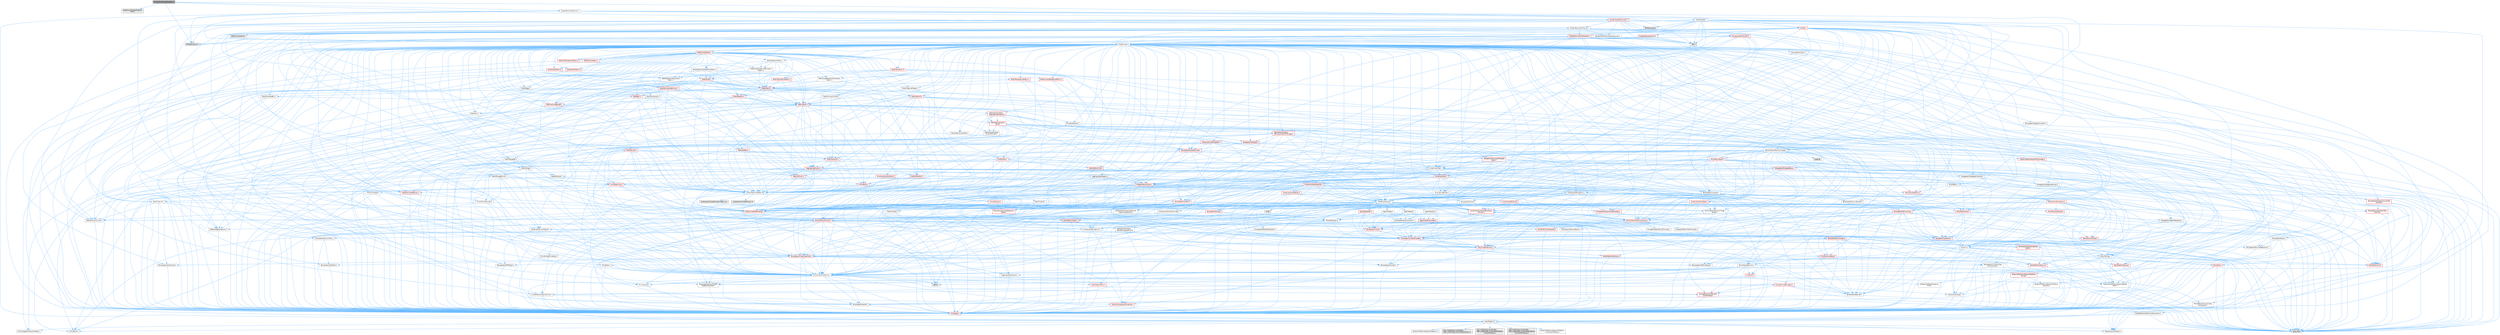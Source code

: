 digraph "BuiltInRayTracingShaders.h"
{
 // INTERACTIVE_SVG=YES
 // LATEX_PDF_SIZE
  bgcolor="transparent";
  edge [fontname=Helvetica,fontsize=10,labelfontname=Helvetica,labelfontsize=10];
  node [fontname=Helvetica,fontsize=10,shape=box,height=0.2,width=0.4];
  Node1 [id="Node000001",label="BuiltInRayTracingShaders.h",height=0.2,width=0.4,color="gray40", fillcolor="grey60", style="filled", fontcolor="black",tooltip=" "];
  Node1 -> Node2 [id="edge1_Node000001_Node000002",color="steelblue1",style="solid",tooltip=" "];
  Node2 [id="Node000002",label="DataDrivenShaderPlatform\lInfo.h",height=0.2,width=0.4,color="grey60", fillcolor="#E0E0E0", style="filled",tooltip=" "];
  Node1 -> Node3 [id="edge2_Node000001_Node000003",color="steelblue1",style="solid",tooltip=" "];
  Node3 [id="Node000003",label="GlobalShader.h",height=0.2,width=0.4,color="grey40", fillcolor="white", style="filled",URL="$db/de3/GlobalShader_8h.html",tooltip=" "];
  Node3 -> Node4 [id="edge3_Node000003_Node000004",color="steelblue1",style="solid",tooltip=" "];
  Node4 [id="Node000004",label="Containers/Array.h",height=0.2,width=0.4,color="grey40", fillcolor="white", style="filled",URL="$df/dd0/Array_8h.html",tooltip=" "];
  Node4 -> Node5 [id="edge4_Node000004_Node000005",color="steelblue1",style="solid",tooltip=" "];
  Node5 [id="Node000005",label="CoreTypes.h",height=0.2,width=0.4,color="red", fillcolor="#FFF0F0", style="filled",URL="$dc/dec/CoreTypes_8h.html",tooltip=" "];
  Node5 -> Node6 [id="edge5_Node000005_Node000006",color="steelblue1",style="solid",tooltip=" "];
  Node6 [id="Node000006",label="HAL/Platform.h",height=0.2,width=0.4,color="grey40", fillcolor="white", style="filled",URL="$d9/dd0/Platform_8h.html",tooltip=" "];
  Node6 -> Node7 [id="edge6_Node000006_Node000007",color="steelblue1",style="solid",tooltip=" "];
  Node7 [id="Node000007",label="Misc/Build.h",height=0.2,width=0.4,color="grey40", fillcolor="white", style="filled",URL="$d3/dbb/Build_8h.html",tooltip=" "];
  Node6 -> Node8 [id="edge7_Node000006_Node000008",color="steelblue1",style="solid",tooltip=" "];
  Node8 [id="Node000008",label="Misc/LargeWorldCoordinates.h",height=0.2,width=0.4,color="grey40", fillcolor="white", style="filled",URL="$d2/dcb/LargeWorldCoordinates_8h.html",tooltip=" "];
  Node6 -> Node9 [id="edge8_Node000006_Node000009",color="steelblue1",style="solid",tooltip=" "];
  Node9 [id="Node000009",label="type_traits",height=0.2,width=0.4,color="grey60", fillcolor="#E0E0E0", style="filled",tooltip=" "];
  Node6 -> Node10 [id="edge9_Node000006_Node000010",color="steelblue1",style="solid",tooltip=" "];
  Node10 [id="Node000010",label="PreprocessorHelpers.h",height=0.2,width=0.4,color="grey40", fillcolor="white", style="filled",URL="$db/ddb/PreprocessorHelpers_8h.html",tooltip=" "];
  Node6 -> Node11 [id="edge10_Node000006_Node000011",color="steelblue1",style="solid",tooltip=" "];
  Node11 [id="Node000011",label="UBT_COMPILED_PLATFORM\l/UBT_COMPILED_PLATFORMPlatform\lCompilerPreSetup.h",height=0.2,width=0.4,color="grey60", fillcolor="#E0E0E0", style="filled",tooltip=" "];
  Node6 -> Node12 [id="edge11_Node000006_Node000012",color="steelblue1",style="solid",tooltip=" "];
  Node12 [id="Node000012",label="GenericPlatform/GenericPlatform\lCompilerPreSetup.h",height=0.2,width=0.4,color="grey40", fillcolor="white", style="filled",URL="$d9/dc8/GenericPlatformCompilerPreSetup_8h.html",tooltip=" "];
  Node6 -> Node13 [id="edge12_Node000006_Node000013",color="steelblue1",style="solid",tooltip=" "];
  Node13 [id="Node000013",label="GenericPlatform/GenericPlatform.h",height=0.2,width=0.4,color="grey40", fillcolor="white", style="filled",URL="$d6/d84/GenericPlatform_8h.html",tooltip=" "];
  Node6 -> Node14 [id="edge13_Node000006_Node000014",color="steelblue1",style="solid",tooltip=" "];
  Node14 [id="Node000014",label="UBT_COMPILED_PLATFORM\l/UBT_COMPILED_PLATFORMPlatform.h",height=0.2,width=0.4,color="grey60", fillcolor="#E0E0E0", style="filled",tooltip=" "];
  Node6 -> Node15 [id="edge14_Node000006_Node000015",color="steelblue1",style="solid",tooltip=" "];
  Node15 [id="Node000015",label="UBT_COMPILED_PLATFORM\l/UBT_COMPILED_PLATFORMPlatform\lCompilerSetup.h",height=0.2,width=0.4,color="grey60", fillcolor="#E0E0E0", style="filled",tooltip=" "];
  Node4 -> Node19 [id="edge15_Node000004_Node000019",color="steelblue1",style="solid",tooltip=" "];
  Node19 [id="Node000019",label="Misc/AssertionMacros.h",height=0.2,width=0.4,color="grey40", fillcolor="white", style="filled",URL="$d0/dfa/AssertionMacros_8h.html",tooltip=" "];
  Node19 -> Node5 [id="edge16_Node000019_Node000005",color="steelblue1",style="solid",tooltip=" "];
  Node19 -> Node6 [id="edge17_Node000019_Node000006",color="steelblue1",style="solid",tooltip=" "];
  Node19 -> Node20 [id="edge18_Node000019_Node000020",color="steelblue1",style="solid",tooltip=" "];
  Node20 [id="Node000020",label="HAL/PlatformMisc.h",height=0.2,width=0.4,color="red", fillcolor="#FFF0F0", style="filled",URL="$d0/df5/PlatformMisc_8h.html",tooltip=" "];
  Node20 -> Node5 [id="edge19_Node000020_Node000005",color="steelblue1",style="solid",tooltip=" "];
  Node19 -> Node10 [id="edge20_Node000019_Node000010",color="steelblue1",style="solid",tooltip=" "];
  Node19 -> Node56 [id="edge21_Node000019_Node000056",color="steelblue1",style="solid",tooltip=" "];
  Node56 [id="Node000056",label="Templates/EnableIf.h",height=0.2,width=0.4,color="grey40", fillcolor="white", style="filled",URL="$d7/d60/EnableIf_8h.html",tooltip=" "];
  Node56 -> Node5 [id="edge22_Node000056_Node000005",color="steelblue1",style="solid",tooltip=" "];
  Node19 -> Node57 [id="edge23_Node000019_Node000057",color="steelblue1",style="solid",tooltip=" "];
  Node57 [id="Node000057",label="Templates/IsArrayOrRefOf\lTypeByPredicate.h",height=0.2,width=0.4,color="grey40", fillcolor="white", style="filled",URL="$d6/da1/IsArrayOrRefOfTypeByPredicate_8h.html",tooltip=" "];
  Node57 -> Node5 [id="edge24_Node000057_Node000005",color="steelblue1",style="solid",tooltip=" "];
  Node19 -> Node58 [id="edge25_Node000019_Node000058",color="steelblue1",style="solid",tooltip=" "];
  Node58 [id="Node000058",label="Templates/IsValidVariadic\lFunctionArg.h",height=0.2,width=0.4,color="red", fillcolor="#FFF0F0", style="filled",URL="$d0/dc8/IsValidVariadicFunctionArg_8h.html",tooltip=" "];
  Node58 -> Node5 [id="edge26_Node000058_Node000005",color="steelblue1",style="solid",tooltip=" "];
  Node58 -> Node9 [id="edge27_Node000058_Node000009",color="steelblue1",style="solid",tooltip=" "];
  Node19 -> Node60 [id="edge28_Node000019_Node000060",color="steelblue1",style="solid",tooltip=" "];
  Node60 [id="Node000060",label="Traits/IsCharEncodingCompatible\lWith.h",height=0.2,width=0.4,color="grey40", fillcolor="white", style="filled",URL="$df/dd1/IsCharEncodingCompatibleWith_8h.html",tooltip=" "];
  Node60 -> Node9 [id="edge29_Node000060_Node000009",color="steelblue1",style="solid",tooltip=" "];
  Node60 -> Node61 [id="edge30_Node000060_Node000061",color="steelblue1",style="solid",tooltip=" "];
  Node61 [id="Node000061",label="Traits/IsCharType.h",height=0.2,width=0.4,color="grey40", fillcolor="white", style="filled",URL="$db/d51/IsCharType_8h.html",tooltip=" "];
  Node61 -> Node5 [id="edge31_Node000061_Node000005",color="steelblue1",style="solid",tooltip=" "];
  Node19 -> Node62 [id="edge32_Node000019_Node000062",color="steelblue1",style="solid",tooltip=" "];
  Node62 [id="Node000062",label="Misc/VarArgs.h",height=0.2,width=0.4,color="grey40", fillcolor="white", style="filled",URL="$d5/d6f/VarArgs_8h.html",tooltip=" "];
  Node62 -> Node5 [id="edge33_Node000062_Node000005",color="steelblue1",style="solid",tooltip=" "];
  Node19 -> Node63 [id="edge34_Node000019_Node000063",color="steelblue1",style="solid",tooltip=" "];
  Node63 [id="Node000063",label="String/FormatStringSan.h",height=0.2,width=0.4,color="red", fillcolor="#FFF0F0", style="filled",URL="$d3/d8b/FormatStringSan_8h.html",tooltip=" "];
  Node63 -> Node9 [id="edge35_Node000063_Node000009",color="steelblue1",style="solid",tooltip=" "];
  Node63 -> Node5 [id="edge36_Node000063_Node000005",color="steelblue1",style="solid",tooltip=" "];
  Node63 -> Node64 [id="edge37_Node000063_Node000064",color="steelblue1",style="solid",tooltip=" "];
  Node64 [id="Node000064",label="Templates/Requires.h",height=0.2,width=0.4,color="grey40", fillcolor="white", style="filled",URL="$dc/d96/Requires_8h.html",tooltip=" "];
  Node64 -> Node56 [id="edge38_Node000064_Node000056",color="steelblue1",style="solid",tooltip=" "];
  Node64 -> Node9 [id="edge39_Node000064_Node000009",color="steelblue1",style="solid",tooltip=" "];
  Node63 -> Node58 [id="edge40_Node000063_Node000058",color="steelblue1",style="solid",tooltip=" "];
  Node63 -> Node61 [id="edge41_Node000063_Node000061",color="steelblue1",style="solid",tooltip=" "];
  Node63 -> Node28 [id="edge42_Node000063_Node000028",color="steelblue1",style="solid",tooltip=" "];
  Node28 [id="Node000028",label="Containers/ContainersFwd.h",height=0.2,width=0.4,color="grey40", fillcolor="white", style="filled",URL="$d4/d0a/ContainersFwd_8h.html",tooltip=" "];
  Node28 -> Node6 [id="edge43_Node000028_Node000006",color="steelblue1",style="solid",tooltip=" "];
  Node28 -> Node5 [id="edge44_Node000028_Node000005",color="steelblue1",style="solid",tooltip=" "];
  Node28 -> Node25 [id="edge45_Node000028_Node000025",color="steelblue1",style="solid",tooltip=" "];
  Node25 [id="Node000025",label="Traits/IsContiguousContainer.h",height=0.2,width=0.4,color="red", fillcolor="#FFF0F0", style="filled",URL="$d5/d3c/IsContiguousContainer_8h.html",tooltip=" "];
  Node25 -> Node5 [id="edge46_Node000025_Node000005",color="steelblue1",style="solid",tooltip=" "];
  Node19 -> Node69 [id="edge47_Node000019_Node000069",color="steelblue1",style="solid",tooltip=" "];
  Node69 [id="Node000069",label="atomic",height=0.2,width=0.4,color="grey60", fillcolor="#E0E0E0", style="filled",tooltip=" "];
  Node4 -> Node70 [id="edge48_Node000004_Node000070",color="steelblue1",style="solid",tooltip=" "];
  Node70 [id="Node000070",label="Misc/IntrusiveUnsetOptional\lState.h",height=0.2,width=0.4,color="red", fillcolor="#FFF0F0", style="filled",URL="$d2/d0a/IntrusiveUnsetOptionalState_8h.html",tooltip=" "];
  Node4 -> Node72 [id="edge49_Node000004_Node000072",color="steelblue1",style="solid",tooltip=" "];
  Node72 [id="Node000072",label="Misc/ReverseIterate.h",height=0.2,width=0.4,color="red", fillcolor="#FFF0F0", style="filled",URL="$db/de3/ReverseIterate_8h.html",tooltip=" "];
  Node72 -> Node6 [id="edge50_Node000072_Node000006",color="steelblue1",style="solid",tooltip=" "];
  Node4 -> Node74 [id="edge51_Node000004_Node000074",color="steelblue1",style="solid",tooltip=" "];
  Node74 [id="Node000074",label="HAL/UnrealMemory.h",height=0.2,width=0.4,color="red", fillcolor="#FFF0F0", style="filled",URL="$d9/d96/UnrealMemory_8h.html",tooltip=" "];
  Node74 -> Node5 [id="edge52_Node000074_Node000005",color="steelblue1",style="solid",tooltip=" "];
  Node74 -> Node78 [id="edge53_Node000074_Node000078",color="steelblue1",style="solid",tooltip=" "];
  Node78 [id="Node000078",label="HAL/MemoryBase.h",height=0.2,width=0.4,color="red", fillcolor="#FFF0F0", style="filled",URL="$d6/d9f/MemoryBase_8h.html",tooltip=" "];
  Node78 -> Node5 [id="edge54_Node000078_Node000005",color="steelblue1",style="solid",tooltip=" "];
  Node78 -> Node49 [id="edge55_Node000078_Node000049",color="steelblue1",style="solid",tooltip=" "];
  Node49 [id="Node000049",label="HAL/PlatformAtomics.h",height=0.2,width=0.4,color="red", fillcolor="#FFF0F0", style="filled",URL="$d3/d36/PlatformAtomics_8h.html",tooltip=" "];
  Node49 -> Node5 [id="edge56_Node000049_Node000005",color="steelblue1",style="solid",tooltip=" "];
  Node78 -> Node32 [id="edge57_Node000078_Node000032",color="steelblue1",style="solid",tooltip=" "];
  Node32 [id="Node000032",label="HAL/PlatformCrt.h",height=0.2,width=0.4,color="red", fillcolor="#FFF0F0", style="filled",URL="$d8/d75/PlatformCrt_8h.html",tooltip=" "];
  Node78 -> Node79 [id="edge58_Node000078_Node000079",color="steelblue1",style="solid",tooltip=" "];
  Node79 [id="Node000079",label="Misc/Exec.h",height=0.2,width=0.4,color="grey40", fillcolor="white", style="filled",URL="$de/ddb/Exec_8h.html",tooltip=" "];
  Node79 -> Node5 [id="edge59_Node000079_Node000005",color="steelblue1",style="solid",tooltip=" "];
  Node79 -> Node19 [id="edge60_Node000079_Node000019",color="steelblue1",style="solid",tooltip=" "];
  Node78 -> Node80 [id="edge61_Node000078_Node000080",color="steelblue1",style="solid",tooltip=" "];
  Node80 [id="Node000080",label="Misc/OutputDevice.h",height=0.2,width=0.4,color="grey40", fillcolor="white", style="filled",URL="$d7/d32/OutputDevice_8h.html",tooltip=" "];
  Node80 -> Node27 [id="edge62_Node000080_Node000027",color="steelblue1",style="solid",tooltip=" "];
  Node27 [id="Node000027",label="CoreFwd.h",height=0.2,width=0.4,color="red", fillcolor="#FFF0F0", style="filled",URL="$d1/d1e/CoreFwd_8h.html",tooltip=" "];
  Node27 -> Node5 [id="edge63_Node000027_Node000005",color="steelblue1",style="solid",tooltip=" "];
  Node27 -> Node28 [id="edge64_Node000027_Node000028",color="steelblue1",style="solid",tooltip=" "];
  Node27 -> Node30 [id="edge65_Node000027_Node000030",color="steelblue1",style="solid",tooltip=" "];
  Node30 [id="Node000030",label="UObject/UObjectHierarchy\lFwd.h",height=0.2,width=0.4,color="grey40", fillcolor="white", style="filled",URL="$d3/d13/UObjectHierarchyFwd_8h.html",tooltip=" "];
  Node80 -> Node5 [id="edge66_Node000080_Node000005",color="steelblue1",style="solid",tooltip=" "];
  Node80 -> Node81 [id="edge67_Node000080_Node000081",color="steelblue1",style="solid",tooltip=" "];
  Node81 [id="Node000081",label="Logging/LogVerbosity.h",height=0.2,width=0.4,color="grey40", fillcolor="white", style="filled",URL="$d2/d8f/LogVerbosity_8h.html",tooltip=" "];
  Node81 -> Node5 [id="edge68_Node000081_Node000005",color="steelblue1",style="solid",tooltip=" "];
  Node80 -> Node62 [id="edge69_Node000080_Node000062",color="steelblue1",style="solid",tooltip=" "];
  Node80 -> Node57 [id="edge70_Node000080_Node000057",color="steelblue1",style="solid",tooltip=" "];
  Node80 -> Node58 [id="edge71_Node000080_Node000058",color="steelblue1",style="solid",tooltip=" "];
  Node80 -> Node60 [id="edge72_Node000080_Node000060",color="steelblue1",style="solid",tooltip=" "];
  Node74 -> Node91 [id="edge73_Node000074_Node000091",color="steelblue1",style="solid",tooltip=" "];
  Node91 [id="Node000091",label="HAL/PlatformMemory.h",height=0.2,width=0.4,color="red", fillcolor="#FFF0F0", style="filled",URL="$de/d68/PlatformMemory_8h.html",tooltip=" "];
  Node91 -> Node5 [id="edge74_Node000091_Node000005",color="steelblue1",style="solid",tooltip=" "];
  Node74 -> Node94 [id="edge75_Node000074_Node000094",color="steelblue1",style="solid",tooltip=" "];
  Node94 [id="Node000094",label="Templates/IsPointer.h",height=0.2,width=0.4,color="grey40", fillcolor="white", style="filled",URL="$d7/d05/IsPointer_8h.html",tooltip=" "];
  Node94 -> Node5 [id="edge76_Node000094_Node000005",color="steelblue1",style="solid",tooltip=" "];
  Node4 -> Node95 [id="edge77_Node000004_Node000095",color="steelblue1",style="solid",tooltip=" "];
  Node95 [id="Node000095",label="Templates/UnrealTypeTraits.h",height=0.2,width=0.4,color="red", fillcolor="#FFF0F0", style="filled",URL="$d2/d2d/UnrealTypeTraits_8h.html",tooltip=" "];
  Node95 -> Node5 [id="edge78_Node000095_Node000005",color="steelblue1",style="solid",tooltip=" "];
  Node95 -> Node94 [id="edge79_Node000095_Node000094",color="steelblue1",style="solid",tooltip=" "];
  Node95 -> Node19 [id="edge80_Node000095_Node000019",color="steelblue1",style="solid",tooltip=" "];
  Node95 -> Node87 [id="edge81_Node000095_Node000087",color="steelblue1",style="solid",tooltip=" "];
  Node87 [id="Node000087",label="Templates/AndOrNot.h",height=0.2,width=0.4,color="grey40", fillcolor="white", style="filled",URL="$db/d0a/AndOrNot_8h.html",tooltip=" "];
  Node87 -> Node5 [id="edge82_Node000087_Node000005",color="steelblue1",style="solid",tooltip=" "];
  Node95 -> Node56 [id="edge83_Node000095_Node000056",color="steelblue1",style="solid",tooltip=" "];
  Node95 -> Node96 [id="edge84_Node000095_Node000096",color="steelblue1",style="solid",tooltip=" "];
  Node96 [id="Node000096",label="Templates/IsArithmetic.h",height=0.2,width=0.4,color="grey40", fillcolor="white", style="filled",URL="$d2/d5d/IsArithmetic_8h.html",tooltip=" "];
  Node96 -> Node5 [id="edge85_Node000096_Node000005",color="steelblue1",style="solid",tooltip=" "];
  Node95 -> Node98 [id="edge86_Node000095_Node000098",color="steelblue1",style="solid",tooltip=" "];
  Node98 [id="Node000098",label="Templates/IsPODType.h",height=0.2,width=0.4,color="grey40", fillcolor="white", style="filled",URL="$d7/db1/IsPODType_8h.html",tooltip=" "];
  Node98 -> Node5 [id="edge87_Node000098_Node000005",color="steelblue1",style="solid",tooltip=" "];
  Node95 -> Node99 [id="edge88_Node000095_Node000099",color="steelblue1",style="solid",tooltip=" "];
  Node99 [id="Node000099",label="Templates/IsUECoreType.h",height=0.2,width=0.4,color="grey40", fillcolor="white", style="filled",URL="$d1/db8/IsUECoreType_8h.html",tooltip=" "];
  Node99 -> Node5 [id="edge89_Node000099_Node000005",color="steelblue1",style="solid",tooltip=" "];
  Node99 -> Node9 [id="edge90_Node000099_Node000009",color="steelblue1",style="solid",tooltip=" "];
  Node95 -> Node88 [id="edge91_Node000095_Node000088",color="steelblue1",style="solid",tooltip=" "];
  Node88 [id="Node000088",label="Templates/IsTriviallyCopy\lConstructible.h",height=0.2,width=0.4,color="grey40", fillcolor="white", style="filled",URL="$d3/d78/IsTriviallyCopyConstructible_8h.html",tooltip=" "];
  Node88 -> Node5 [id="edge92_Node000088_Node000005",color="steelblue1",style="solid",tooltip=" "];
  Node88 -> Node9 [id="edge93_Node000088_Node000009",color="steelblue1",style="solid",tooltip=" "];
  Node4 -> Node100 [id="edge94_Node000004_Node000100",color="steelblue1",style="solid",tooltip=" "];
  Node100 [id="Node000100",label="Templates/UnrealTemplate.h",height=0.2,width=0.4,color="red", fillcolor="#FFF0F0", style="filled",URL="$d4/d24/UnrealTemplate_8h.html",tooltip=" "];
  Node100 -> Node5 [id="edge95_Node000100_Node000005",color="steelblue1",style="solid",tooltip=" "];
  Node100 -> Node94 [id="edge96_Node000100_Node000094",color="steelblue1",style="solid",tooltip=" "];
  Node100 -> Node74 [id="edge97_Node000100_Node000074",color="steelblue1",style="solid",tooltip=" "];
  Node100 -> Node95 [id="edge98_Node000100_Node000095",color="steelblue1",style="solid",tooltip=" "];
  Node100 -> Node103 [id="edge99_Node000100_Node000103",color="steelblue1",style="solid",tooltip=" "];
  Node103 [id="Node000103",label="Templates/RemoveReference.h",height=0.2,width=0.4,color="grey40", fillcolor="white", style="filled",URL="$da/dbe/RemoveReference_8h.html",tooltip=" "];
  Node103 -> Node5 [id="edge100_Node000103_Node000005",color="steelblue1",style="solid",tooltip=" "];
  Node100 -> Node64 [id="edge101_Node000100_Node000064",color="steelblue1",style="solid",tooltip=" "];
  Node100 -> Node104 [id="edge102_Node000100_Node000104",color="steelblue1",style="solid",tooltip=" "];
  Node104 [id="Node000104",label="Templates/TypeCompatible\lBytes.h",height=0.2,width=0.4,color="red", fillcolor="#FFF0F0", style="filled",URL="$df/d0a/TypeCompatibleBytes_8h.html",tooltip=" "];
  Node104 -> Node5 [id="edge103_Node000104_Node000005",color="steelblue1",style="solid",tooltip=" "];
  Node104 -> Node9 [id="edge104_Node000104_Node000009",color="steelblue1",style="solid",tooltip=" "];
  Node100 -> Node25 [id="edge105_Node000100_Node000025",color="steelblue1",style="solid",tooltip=" "];
  Node100 -> Node9 [id="edge106_Node000100_Node000009",color="steelblue1",style="solid",tooltip=" "];
  Node4 -> Node106 [id="edge107_Node000004_Node000106",color="steelblue1",style="solid",tooltip=" "];
  Node106 [id="Node000106",label="Containers/AllowShrinking.h",height=0.2,width=0.4,color="grey40", fillcolor="white", style="filled",URL="$d7/d1a/AllowShrinking_8h.html",tooltip=" "];
  Node106 -> Node5 [id="edge108_Node000106_Node000005",color="steelblue1",style="solid",tooltip=" "];
  Node4 -> Node107 [id="edge109_Node000004_Node000107",color="steelblue1",style="solid",tooltip=" "];
  Node107 [id="Node000107",label="Containers/ContainerAllocation\lPolicies.h",height=0.2,width=0.4,color="red", fillcolor="#FFF0F0", style="filled",URL="$d7/dff/ContainerAllocationPolicies_8h.html",tooltip=" "];
  Node107 -> Node5 [id="edge110_Node000107_Node000005",color="steelblue1",style="solid",tooltip=" "];
  Node107 -> Node107 [id="edge111_Node000107_Node000107",color="steelblue1",style="solid",tooltip=" "];
  Node107 -> Node109 [id="edge112_Node000107_Node000109",color="steelblue1",style="solid",tooltip=" "];
  Node109 [id="Node000109",label="HAL/PlatformMath.h",height=0.2,width=0.4,color="red", fillcolor="#FFF0F0", style="filled",URL="$dc/d53/PlatformMath_8h.html",tooltip=" "];
  Node109 -> Node5 [id="edge113_Node000109_Node000005",color="steelblue1",style="solid",tooltip=" "];
  Node107 -> Node74 [id="edge114_Node000107_Node000074",color="steelblue1",style="solid",tooltip=" "];
  Node107 -> Node42 [id="edge115_Node000107_Node000042",color="steelblue1",style="solid",tooltip=" "];
  Node42 [id="Node000042",label="Math/NumericLimits.h",height=0.2,width=0.4,color="grey40", fillcolor="white", style="filled",URL="$df/d1b/NumericLimits_8h.html",tooltip=" "];
  Node42 -> Node5 [id="edge116_Node000042_Node000005",color="steelblue1",style="solid",tooltip=" "];
  Node107 -> Node19 [id="edge117_Node000107_Node000019",color="steelblue1",style="solid",tooltip=" "];
  Node107 -> Node118 [id="edge118_Node000107_Node000118",color="steelblue1",style="solid",tooltip=" "];
  Node118 [id="Node000118",label="Templates/MemoryOps.h",height=0.2,width=0.4,color="red", fillcolor="#FFF0F0", style="filled",URL="$db/dea/MemoryOps_8h.html",tooltip=" "];
  Node118 -> Node5 [id="edge119_Node000118_Node000005",color="steelblue1",style="solid",tooltip=" "];
  Node118 -> Node74 [id="edge120_Node000118_Node000074",color="steelblue1",style="solid",tooltip=" "];
  Node118 -> Node89 [id="edge121_Node000118_Node000089",color="steelblue1",style="solid",tooltip=" "];
  Node89 [id="Node000089",label="Templates/IsTriviallyCopy\lAssignable.h",height=0.2,width=0.4,color="grey40", fillcolor="white", style="filled",URL="$d2/df2/IsTriviallyCopyAssignable_8h.html",tooltip=" "];
  Node89 -> Node5 [id="edge122_Node000089_Node000005",color="steelblue1",style="solid",tooltip=" "];
  Node89 -> Node9 [id="edge123_Node000089_Node000009",color="steelblue1",style="solid",tooltip=" "];
  Node118 -> Node88 [id="edge124_Node000118_Node000088",color="steelblue1",style="solid",tooltip=" "];
  Node118 -> Node64 [id="edge125_Node000118_Node000064",color="steelblue1",style="solid",tooltip=" "];
  Node118 -> Node95 [id="edge126_Node000118_Node000095",color="steelblue1",style="solid",tooltip=" "];
  Node118 -> Node9 [id="edge127_Node000118_Node000009",color="steelblue1",style="solid",tooltip=" "];
  Node107 -> Node104 [id="edge128_Node000107_Node000104",color="steelblue1",style="solid",tooltip=" "];
  Node107 -> Node9 [id="edge129_Node000107_Node000009",color="steelblue1",style="solid",tooltip=" "];
  Node4 -> Node119 [id="edge130_Node000004_Node000119",color="steelblue1",style="solid",tooltip=" "];
  Node119 [id="Node000119",label="Containers/ContainerElement\lTypeCompatibility.h",height=0.2,width=0.4,color="grey40", fillcolor="white", style="filled",URL="$df/ddf/ContainerElementTypeCompatibility_8h.html",tooltip=" "];
  Node119 -> Node5 [id="edge131_Node000119_Node000005",color="steelblue1",style="solid",tooltip=" "];
  Node119 -> Node95 [id="edge132_Node000119_Node000095",color="steelblue1",style="solid",tooltip=" "];
  Node4 -> Node120 [id="edge133_Node000004_Node000120",color="steelblue1",style="solid",tooltip=" "];
  Node120 [id="Node000120",label="Serialization/Archive.h",height=0.2,width=0.4,color="red", fillcolor="#FFF0F0", style="filled",URL="$d7/d3b/Archive_8h.html",tooltip=" "];
  Node120 -> Node27 [id="edge134_Node000120_Node000027",color="steelblue1",style="solid",tooltip=" "];
  Node120 -> Node5 [id="edge135_Node000120_Node000005",color="steelblue1",style="solid",tooltip=" "];
  Node120 -> Node121 [id="edge136_Node000120_Node000121",color="steelblue1",style="solid",tooltip=" "];
  Node121 [id="Node000121",label="HAL/PlatformProperties.h",height=0.2,width=0.4,color="red", fillcolor="#FFF0F0", style="filled",URL="$d9/db0/PlatformProperties_8h.html",tooltip=" "];
  Node121 -> Node5 [id="edge137_Node000121_Node000005",color="steelblue1",style="solid",tooltip=" "];
  Node120 -> Node124 [id="edge138_Node000120_Node000124",color="steelblue1",style="solid",tooltip=" "];
  Node124 [id="Node000124",label="Internationalization\l/TextNamespaceFwd.h",height=0.2,width=0.4,color="grey40", fillcolor="white", style="filled",URL="$d8/d97/TextNamespaceFwd_8h.html",tooltip=" "];
  Node124 -> Node5 [id="edge139_Node000124_Node000005",color="steelblue1",style="solid",tooltip=" "];
  Node120 -> Node19 [id="edge140_Node000120_Node000019",color="steelblue1",style="solid",tooltip=" "];
  Node120 -> Node7 [id="edge141_Node000120_Node000007",color="steelblue1",style="solid",tooltip=" "];
  Node120 -> Node125 [id="edge142_Node000120_Node000125",color="steelblue1",style="solid",tooltip=" "];
  Node125 [id="Node000125",label="Misc/EngineVersionBase.h",height=0.2,width=0.4,color="grey40", fillcolor="white", style="filled",URL="$d5/d2b/EngineVersionBase_8h.html",tooltip=" "];
  Node125 -> Node5 [id="edge143_Node000125_Node000005",color="steelblue1",style="solid",tooltip=" "];
  Node120 -> Node62 [id="edge144_Node000120_Node000062",color="steelblue1",style="solid",tooltip=" "];
  Node120 -> Node56 [id="edge145_Node000120_Node000056",color="steelblue1",style="solid",tooltip=" "];
  Node120 -> Node57 [id="edge146_Node000120_Node000057",color="steelblue1",style="solid",tooltip=" "];
  Node120 -> Node128 [id="edge147_Node000120_Node000128",color="steelblue1",style="solid",tooltip=" "];
  Node128 [id="Node000128",label="Templates/IsEnumClass.h",height=0.2,width=0.4,color="grey40", fillcolor="white", style="filled",URL="$d7/d15/IsEnumClass_8h.html",tooltip=" "];
  Node128 -> Node5 [id="edge148_Node000128_Node000005",color="steelblue1",style="solid",tooltip=" "];
  Node128 -> Node87 [id="edge149_Node000128_Node000087",color="steelblue1",style="solid",tooltip=" "];
  Node120 -> Node58 [id="edge150_Node000120_Node000058",color="steelblue1",style="solid",tooltip=" "];
  Node120 -> Node100 [id="edge151_Node000120_Node000100",color="steelblue1",style="solid",tooltip=" "];
  Node120 -> Node60 [id="edge152_Node000120_Node000060",color="steelblue1",style="solid",tooltip=" "];
  Node120 -> Node129 [id="edge153_Node000120_Node000129",color="steelblue1",style="solid",tooltip=" "];
  Node129 [id="Node000129",label="UObject/ObjectVersion.h",height=0.2,width=0.4,color="grey40", fillcolor="white", style="filled",URL="$da/d63/ObjectVersion_8h.html",tooltip=" "];
  Node129 -> Node5 [id="edge154_Node000129_Node000005",color="steelblue1",style="solid",tooltip=" "];
  Node4 -> Node130 [id="edge155_Node000004_Node000130",color="steelblue1",style="solid",tooltip=" "];
  Node130 [id="Node000130",label="Serialization/MemoryImage\lWriter.h",height=0.2,width=0.4,color="grey40", fillcolor="white", style="filled",URL="$d0/d08/MemoryImageWriter_8h.html",tooltip=" "];
  Node130 -> Node5 [id="edge156_Node000130_Node000005",color="steelblue1",style="solid",tooltip=" "];
  Node130 -> Node131 [id="edge157_Node000130_Node000131",color="steelblue1",style="solid",tooltip=" "];
  Node131 [id="Node000131",label="Serialization/MemoryLayout.h",height=0.2,width=0.4,color="red", fillcolor="#FFF0F0", style="filled",URL="$d7/d66/MemoryLayout_8h.html",tooltip=" "];
  Node131 -> Node132 [id="edge158_Node000131_Node000132",color="steelblue1",style="solid",tooltip=" "];
  Node132 [id="Node000132",label="Concepts/StaticClassProvider.h",height=0.2,width=0.4,color="grey40", fillcolor="white", style="filled",URL="$dd/d83/StaticClassProvider_8h.html",tooltip=" "];
  Node131 -> Node133 [id="edge159_Node000131_Node000133",color="steelblue1",style="solid",tooltip=" "];
  Node133 [id="Node000133",label="Concepts/StaticStructProvider.h",height=0.2,width=0.4,color="grey40", fillcolor="white", style="filled",URL="$d5/d77/StaticStructProvider_8h.html",tooltip=" "];
  Node131 -> Node134 [id="edge160_Node000131_Node000134",color="steelblue1",style="solid",tooltip=" "];
  Node134 [id="Node000134",label="Containers/EnumAsByte.h",height=0.2,width=0.4,color="grey40", fillcolor="white", style="filled",URL="$d6/d9a/EnumAsByte_8h.html",tooltip=" "];
  Node134 -> Node5 [id="edge161_Node000134_Node000005",color="steelblue1",style="solid",tooltip=" "];
  Node134 -> Node98 [id="edge162_Node000134_Node000098",color="steelblue1",style="solid",tooltip=" "];
  Node134 -> Node135 [id="edge163_Node000134_Node000135",color="steelblue1",style="solid",tooltip=" "];
  Node135 [id="Node000135",label="Templates/TypeHash.h",height=0.2,width=0.4,color="red", fillcolor="#FFF0F0", style="filled",URL="$d1/d62/TypeHash_8h.html",tooltip=" "];
  Node135 -> Node5 [id="edge164_Node000135_Node000005",color="steelblue1",style="solid",tooltip=" "];
  Node135 -> Node64 [id="edge165_Node000135_Node000064",color="steelblue1",style="solid",tooltip=" "];
  Node135 -> Node136 [id="edge166_Node000135_Node000136",color="steelblue1",style="solid",tooltip=" "];
  Node136 [id="Node000136",label="Misc/Crc.h",height=0.2,width=0.4,color="grey40", fillcolor="white", style="filled",URL="$d4/dd2/Crc_8h.html",tooltip=" "];
  Node136 -> Node5 [id="edge167_Node000136_Node000005",color="steelblue1",style="solid",tooltip=" "];
  Node136 -> Node76 [id="edge168_Node000136_Node000076",color="steelblue1",style="solid",tooltip=" "];
  Node76 [id="Node000076",label="HAL/PlatformString.h",height=0.2,width=0.4,color="red", fillcolor="#FFF0F0", style="filled",URL="$db/db5/PlatformString_8h.html",tooltip=" "];
  Node76 -> Node5 [id="edge169_Node000076_Node000005",color="steelblue1",style="solid",tooltip=" "];
  Node136 -> Node19 [id="edge170_Node000136_Node000019",color="steelblue1",style="solid",tooltip=" "];
  Node136 -> Node137 [id="edge171_Node000136_Node000137",color="steelblue1",style="solid",tooltip=" "];
  Node137 [id="Node000137",label="Misc/CString.h",height=0.2,width=0.4,color="grey40", fillcolor="white", style="filled",URL="$d2/d49/CString_8h.html",tooltip=" "];
  Node137 -> Node5 [id="edge172_Node000137_Node000005",color="steelblue1",style="solid",tooltip=" "];
  Node137 -> Node32 [id="edge173_Node000137_Node000032",color="steelblue1",style="solid",tooltip=" "];
  Node137 -> Node76 [id="edge174_Node000137_Node000076",color="steelblue1",style="solid",tooltip=" "];
  Node137 -> Node19 [id="edge175_Node000137_Node000019",color="steelblue1",style="solid",tooltip=" "];
  Node137 -> Node138 [id="edge176_Node000137_Node000138",color="steelblue1",style="solid",tooltip=" "];
  Node138 [id="Node000138",label="Misc/Char.h",height=0.2,width=0.4,color="red", fillcolor="#FFF0F0", style="filled",URL="$d0/d58/Char_8h.html",tooltip=" "];
  Node138 -> Node5 [id="edge177_Node000138_Node000005",color="steelblue1",style="solid",tooltip=" "];
  Node138 -> Node9 [id="edge178_Node000138_Node000009",color="steelblue1",style="solid",tooltip=" "];
  Node137 -> Node62 [id="edge179_Node000137_Node000062",color="steelblue1",style="solid",tooltip=" "];
  Node137 -> Node57 [id="edge180_Node000137_Node000057",color="steelblue1",style="solid",tooltip=" "];
  Node137 -> Node58 [id="edge181_Node000137_Node000058",color="steelblue1",style="solid",tooltip=" "];
  Node137 -> Node60 [id="edge182_Node000137_Node000060",color="steelblue1",style="solid",tooltip=" "];
  Node136 -> Node138 [id="edge183_Node000136_Node000138",color="steelblue1",style="solid",tooltip=" "];
  Node136 -> Node95 [id="edge184_Node000136_Node000095",color="steelblue1",style="solid",tooltip=" "];
  Node136 -> Node61 [id="edge185_Node000136_Node000061",color="steelblue1",style="solid",tooltip=" "];
  Node135 -> Node9 [id="edge186_Node000135_Node000009",color="steelblue1",style="solid",tooltip=" "];
  Node131 -> Node22 [id="edge187_Node000131_Node000022",color="steelblue1",style="solid",tooltip=" "];
  Node22 [id="Node000022",label="Containers/StringFwd.h",height=0.2,width=0.4,color="grey40", fillcolor="white", style="filled",URL="$df/d37/StringFwd_8h.html",tooltip=" "];
  Node22 -> Node5 [id="edge188_Node000022_Node000005",color="steelblue1",style="solid",tooltip=" "];
  Node22 -> Node23 [id="edge189_Node000022_Node000023",color="steelblue1",style="solid",tooltip=" "];
  Node23 [id="Node000023",label="Traits/ElementType.h",height=0.2,width=0.4,color="red", fillcolor="#FFF0F0", style="filled",URL="$d5/d4f/ElementType_8h.html",tooltip=" "];
  Node23 -> Node6 [id="edge190_Node000023_Node000006",color="steelblue1",style="solid",tooltip=" "];
  Node23 -> Node9 [id="edge191_Node000023_Node000009",color="steelblue1",style="solid",tooltip=" "];
  Node22 -> Node25 [id="edge192_Node000022_Node000025",color="steelblue1",style="solid",tooltip=" "];
  Node131 -> Node74 [id="edge193_Node000131_Node000074",color="steelblue1",style="solid",tooltip=" "];
  Node131 -> Node56 [id="edge194_Node000131_Node000056",color="steelblue1",style="solid",tooltip=" "];
  Node131 -> Node100 [id="edge195_Node000131_Node000100",color="steelblue1",style="solid",tooltip=" "];
  Node4 -> Node144 [id="edge196_Node000004_Node000144",color="steelblue1",style="solid",tooltip=" "];
  Node144 [id="Node000144",label="Algo/Heapify.h",height=0.2,width=0.4,color="grey40", fillcolor="white", style="filled",URL="$d0/d2a/Heapify_8h.html",tooltip=" "];
  Node144 -> Node145 [id="edge197_Node000144_Node000145",color="steelblue1",style="solid",tooltip=" "];
  Node145 [id="Node000145",label="Algo/Impl/BinaryHeap.h",height=0.2,width=0.4,color="red", fillcolor="#FFF0F0", style="filled",URL="$d7/da3/Algo_2Impl_2BinaryHeap_8h.html",tooltip=" "];
  Node145 -> Node146 [id="edge198_Node000145_Node000146",color="steelblue1",style="solid",tooltip=" "];
  Node146 [id="Node000146",label="Templates/Invoke.h",height=0.2,width=0.4,color="red", fillcolor="#FFF0F0", style="filled",URL="$d7/deb/Invoke_8h.html",tooltip=" "];
  Node146 -> Node5 [id="edge199_Node000146_Node000005",color="steelblue1",style="solid",tooltip=" "];
  Node146 -> Node100 [id="edge200_Node000146_Node000100",color="steelblue1",style="solid",tooltip=" "];
  Node146 -> Node9 [id="edge201_Node000146_Node000009",color="steelblue1",style="solid",tooltip=" "];
  Node145 -> Node9 [id="edge202_Node000145_Node000009",color="steelblue1",style="solid",tooltip=" "];
  Node144 -> Node150 [id="edge203_Node000144_Node000150",color="steelblue1",style="solid",tooltip=" "];
  Node150 [id="Node000150",label="Templates/IdentityFunctor.h",height=0.2,width=0.4,color="grey40", fillcolor="white", style="filled",URL="$d7/d2e/IdentityFunctor_8h.html",tooltip=" "];
  Node150 -> Node6 [id="edge204_Node000150_Node000006",color="steelblue1",style="solid",tooltip=" "];
  Node144 -> Node146 [id="edge205_Node000144_Node000146",color="steelblue1",style="solid",tooltip=" "];
  Node144 -> Node151 [id="edge206_Node000144_Node000151",color="steelblue1",style="solid",tooltip=" "];
  Node151 [id="Node000151",label="Templates/Less.h",height=0.2,width=0.4,color="grey40", fillcolor="white", style="filled",URL="$de/dc8/Less_8h.html",tooltip=" "];
  Node151 -> Node5 [id="edge207_Node000151_Node000005",color="steelblue1",style="solid",tooltip=" "];
  Node151 -> Node100 [id="edge208_Node000151_Node000100",color="steelblue1",style="solid",tooltip=" "];
  Node144 -> Node100 [id="edge209_Node000144_Node000100",color="steelblue1",style="solid",tooltip=" "];
  Node4 -> Node152 [id="edge210_Node000004_Node000152",color="steelblue1",style="solid",tooltip=" "];
  Node152 [id="Node000152",label="Algo/HeapSort.h",height=0.2,width=0.4,color="grey40", fillcolor="white", style="filled",URL="$d3/d92/HeapSort_8h.html",tooltip=" "];
  Node152 -> Node145 [id="edge211_Node000152_Node000145",color="steelblue1",style="solid",tooltip=" "];
  Node152 -> Node150 [id="edge212_Node000152_Node000150",color="steelblue1",style="solid",tooltip=" "];
  Node152 -> Node151 [id="edge213_Node000152_Node000151",color="steelblue1",style="solid",tooltip=" "];
  Node152 -> Node100 [id="edge214_Node000152_Node000100",color="steelblue1",style="solid",tooltip=" "];
  Node4 -> Node153 [id="edge215_Node000004_Node000153",color="steelblue1",style="solid",tooltip=" "];
  Node153 [id="Node000153",label="Algo/IsHeap.h",height=0.2,width=0.4,color="grey40", fillcolor="white", style="filled",URL="$de/d32/IsHeap_8h.html",tooltip=" "];
  Node153 -> Node145 [id="edge216_Node000153_Node000145",color="steelblue1",style="solid",tooltip=" "];
  Node153 -> Node150 [id="edge217_Node000153_Node000150",color="steelblue1",style="solid",tooltip=" "];
  Node153 -> Node146 [id="edge218_Node000153_Node000146",color="steelblue1",style="solid",tooltip=" "];
  Node153 -> Node151 [id="edge219_Node000153_Node000151",color="steelblue1",style="solid",tooltip=" "];
  Node153 -> Node100 [id="edge220_Node000153_Node000100",color="steelblue1",style="solid",tooltip=" "];
  Node4 -> Node145 [id="edge221_Node000004_Node000145",color="steelblue1",style="solid",tooltip=" "];
  Node4 -> Node154 [id="edge222_Node000004_Node000154",color="steelblue1",style="solid",tooltip=" "];
  Node154 [id="Node000154",label="Algo/StableSort.h",height=0.2,width=0.4,color="red", fillcolor="#FFF0F0", style="filled",URL="$d7/d3c/StableSort_8h.html",tooltip=" "];
  Node154 -> Node150 [id="edge223_Node000154_Node000150",color="steelblue1",style="solid",tooltip=" "];
  Node154 -> Node146 [id="edge224_Node000154_Node000146",color="steelblue1",style="solid",tooltip=" "];
  Node154 -> Node151 [id="edge225_Node000154_Node000151",color="steelblue1",style="solid",tooltip=" "];
  Node154 -> Node100 [id="edge226_Node000154_Node000100",color="steelblue1",style="solid",tooltip=" "];
  Node4 -> Node157 [id="edge227_Node000004_Node000157",color="steelblue1",style="solid",tooltip=" "];
  Node157 [id="Node000157",label="Concepts/GetTypeHashable.h",height=0.2,width=0.4,color="grey40", fillcolor="white", style="filled",URL="$d3/da2/GetTypeHashable_8h.html",tooltip=" "];
  Node157 -> Node5 [id="edge228_Node000157_Node000005",color="steelblue1",style="solid",tooltip=" "];
  Node157 -> Node135 [id="edge229_Node000157_Node000135",color="steelblue1",style="solid",tooltip=" "];
  Node4 -> Node150 [id="edge230_Node000004_Node000150",color="steelblue1",style="solid",tooltip=" "];
  Node4 -> Node146 [id="edge231_Node000004_Node000146",color="steelblue1",style="solid",tooltip=" "];
  Node4 -> Node151 [id="edge232_Node000004_Node000151",color="steelblue1",style="solid",tooltip=" "];
  Node4 -> Node158 [id="edge233_Node000004_Node000158",color="steelblue1",style="solid",tooltip=" "];
  Node158 [id="Node000158",label="Templates/LosesQualifiers\lFromTo.h",height=0.2,width=0.4,color="red", fillcolor="#FFF0F0", style="filled",URL="$d2/db3/LosesQualifiersFromTo_8h.html",tooltip=" "];
  Node158 -> Node9 [id="edge234_Node000158_Node000009",color="steelblue1",style="solid",tooltip=" "];
  Node4 -> Node64 [id="edge235_Node000004_Node000064",color="steelblue1",style="solid",tooltip=" "];
  Node4 -> Node159 [id="edge236_Node000004_Node000159",color="steelblue1",style="solid",tooltip=" "];
  Node159 [id="Node000159",label="Templates/Sorting.h",height=0.2,width=0.4,color="red", fillcolor="#FFF0F0", style="filled",URL="$d3/d9e/Sorting_8h.html",tooltip=" "];
  Node159 -> Node5 [id="edge237_Node000159_Node000005",color="steelblue1",style="solid",tooltip=" "];
  Node159 -> Node109 [id="edge238_Node000159_Node000109",color="steelblue1",style="solid",tooltip=" "];
  Node159 -> Node151 [id="edge239_Node000159_Node000151",color="steelblue1",style="solid",tooltip=" "];
  Node4 -> Node163 [id="edge240_Node000004_Node000163",color="steelblue1",style="solid",tooltip=" "];
  Node163 [id="Node000163",label="Templates/AlignmentTemplates.h",height=0.2,width=0.4,color="red", fillcolor="#FFF0F0", style="filled",URL="$dd/d32/AlignmentTemplates_8h.html",tooltip=" "];
  Node163 -> Node5 [id="edge241_Node000163_Node000005",color="steelblue1",style="solid",tooltip=" "];
  Node163 -> Node94 [id="edge242_Node000163_Node000094",color="steelblue1",style="solid",tooltip=" "];
  Node4 -> Node23 [id="edge243_Node000004_Node000023",color="steelblue1",style="solid",tooltip=" "];
  Node4 -> Node115 [id="edge244_Node000004_Node000115",color="steelblue1",style="solid",tooltip=" "];
  Node115 [id="Node000115",label="limits",height=0.2,width=0.4,color="grey60", fillcolor="#E0E0E0", style="filled",tooltip=" "];
  Node4 -> Node9 [id="edge245_Node000004_Node000009",color="steelblue1",style="solid",tooltip=" "];
  Node3 -> Node164 [id="edge246_Node000003_Node000164",color="steelblue1",style="solid",tooltip=" "];
  Node164 [id="Node000164",label="Containers/Map.h",height=0.2,width=0.4,color="grey40", fillcolor="white", style="filled",URL="$df/d79/Map_8h.html",tooltip=" "];
  Node164 -> Node5 [id="edge247_Node000164_Node000005",color="steelblue1",style="solid",tooltip=" "];
  Node164 -> Node165 [id="edge248_Node000164_Node000165",color="steelblue1",style="solid",tooltip=" "];
  Node165 [id="Node000165",label="Algo/Reverse.h",height=0.2,width=0.4,color="grey40", fillcolor="white", style="filled",URL="$d5/d93/Reverse_8h.html",tooltip=" "];
  Node165 -> Node5 [id="edge249_Node000165_Node000005",color="steelblue1",style="solid",tooltip=" "];
  Node165 -> Node100 [id="edge250_Node000165_Node000100",color="steelblue1",style="solid",tooltip=" "];
  Node164 -> Node119 [id="edge251_Node000164_Node000119",color="steelblue1",style="solid",tooltip=" "];
  Node164 -> Node166 [id="edge252_Node000164_Node000166",color="steelblue1",style="solid",tooltip=" "];
  Node166 [id="Node000166",label="Containers/Set.h",height=0.2,width=0.4,color="red", fillcolor="#FFF0F0", style="filled",URL="$d4/d45/Set_8h.html",tooltip=" "];
  Node166 -> Node107 [id="edge253_Node000166_Node000107",color="steelblue1",style="solid",tooltip=" "];
  Node166 -> Node119 [id="edge254_Node000166_Node000119",color="steelblue1",style="solid",tooltip=" "];
  Node166 -> Node168 [id="edge255_Node000166_Node000168",color="steelblue1",style="solid",tooltip=" "];
  Node168 [id="Node000168",label="Containers/SparseArray.h",height=0.2,width=0.4,color="red", fillcolor="#FFF0F0", style="filled",URL="$d5/dbf/SparseArray_8h.html",tooltip=" "];
  Node168 -> Node5 [id="edge256_Node000168_Node000005",color="steelblue1",style="solid",tooltip=" "];
  Node168 -> Node19 [id="edge257_Node000168_Node000019",color="steelblue1",style="solid",tooltip=" "];
  Node168 -> Node74 [id="edge258_Node000168_Node000074",color="steelblue1",style="solid",tooltip=" "];
  Node168 -> Node95 [id="edge259_Node000168_Node000095",color="steelblue1",style="solid",tooltip=" "];
  Node168 -> Node100 [id="edge260_Node000168_Node000100",color="steelblue1",style="solid",tooltip=" "];
  Node168 -> Node107 [id="edge261_Node000168_Node000107",color="steelblue1",style="solid",tooltip=" "];
  Node168 -> Node151 [id="edge262_Node000168_Node000151",color="steelblue1",style="solid",tooltip=" "];
  Node168 -> Node4 [id="edge263_Node000168_Node000004",color="steelblue1",style="solid",tooltip=" "];
  Node168 -> Node162 [id="edge264_Node000168_Node000162",color="steelblue1",style="solid",tooltip=" "];
  Node162 [id="Node000162",label="Math/UnrealMathUtility.h",height=0.2,width=0.4,color="red", fillcolor="#FFF0F0", style="filled",URL="$db/db8/UnrealMathUtility_8h.html",tooltip=" "];
  Node162 -> Node5 [id="edge265_Node000162_Node000005",color="steelblue1",style="solid",tooltip=" "];
  Node162 -> Node19 [id="edge266_Node000162_Node000019",color="steelblue1",style="solid",tooltip=" "];
  Node162 -> Node109 [id="edge267_Node000162_Node000109",color="steelblue1",style="solid",tooltip=" "];
  Node162 -> Node64 [id="edge268_Node000162_Node000064",color="steelblue1",style="solid",tooltip=" "];
  Node168 -> Node169 [id="edge269_Node000168_Node000169",color="steelblue1",style="solid",tooltip=" "];
  Node169 [id="Node000169",label="Containers/ScriptArray.h",height=0.2,width=0.4,color="red", fillcolor="#FFF0F0", style="filled",URL="$dc/daf/ScriptArray_8h.html",tooltip=" "];
  Node169 -> Node5 [id="edge270_Node000169_Node000005",color="steelblue1",style="solid",tooltip=" "];
  Node169 -> Node19 [id="edge271_Node000169_Node000019",color="steelblue1",style="solid",tooltip=" "];
  Node169 -> Node74 [id="edge272_Node000169_Node000074",color="steelblue1",style="solid",tooltip=" "];
  Node169 -> Node106 [id="edge273_Node000169_Node000106",color="steelblue1",style="solid",tooltip=" "];
  Node169 -> Node107 [id="edge274_Node000169_Node000107",color="steelblue1",style="solid",tooltip=" "];
  Node169 -> Node4 [id="edge275_Node000169_Node000004",color="steelblue1",style="solid",tooltip=" "];
  Node168 -> Node170 [id="edge276_Node000168_Node000170",color="steelblue1",style="solid",tooltip=" "];
  Node170 [id="Node000170",label="Containers/BitArray.h",height=0.2,width=0.4,color="red", fillcolor="#FFF0F0", style="filled",URL="$d1/de4/BitArray_8h.html",tooltip=" "];
  Node170 -> Node107 [id="edge277_Node000170_Node000107",color="steelblue1",style="solid",tooltip=" "];
  Node170 -> Node5 [id="edge278_Node000170_Node000005",color="steelblue1",style="solid",tooltip=" "];
  Node170 -> Node49 [id="edge279_Node000170_Node000049",color="steelblue1",style="solid",tooltip=" "];
  Node170 -> Node74 [id="edge280_Node000170_Node000074",color="steelblue1",style="solid",tooltip=" "];
  Node170 -> Node162 [id="edge281_Node000170_Node000162",color="steelblue1",style="solid",tooltip=" "];
  Node170 -> Node19 [id="edge282_Node000170_Node000019",color="steelblue1",style="solid",tooltip=" "];
  Node170 -> Node120 [id="edge283_Node000170_Node000120",color="steelblue1",style="solid",tooltip=" "];
  Node170 -> Node130 [id="edge284_Node000170_Node000130",color="steelblue1",style="solid",tooltip=" "];
  Node170 -> Node131 [id="edge285_Node000170_Node000131",color="steelblue1",style="solid",tooltip=" "];
  Node170 -> Node56 [id="edge286_Node000170_Node000056",color="steelblue1",style="solid",tooltip=" "];
  Node170 -> Node146 [id="edge287_Node000170_Node000146",color="steelblue1",style="solid",tooltip=" "];
  Node170 -> Node100 [id="edge288_Node000170_Node000100",color="steelblue1",style="solid",tooltip=" "];
  Node170 -> Node95 [id="edge289_Node000170_Node000095",color="steelblue1",style="solid",tooltip=" "];
  Node168 -> Node130 [id="edge290_Node000168_Node000130",color="steelblue1",style="solid",tooltip=" "];
  Node168 -> Node187 [id="edge291_Node000168_Node000187",color="steelblue1",style="solid",tooltip=" "];
  Node187 [id="Node000187",label="Containers/UnrealString.h",height=0.2,width=0.4,color="grey40", fillcolor="white", style="filled",URL="$d5/dba/UnrealString_8h.html",tooltip=" "];
  Node187 -> Node188 [id="edge292_Node000187_Node000188",color="steelblue1",style="solid",tooltip=" "];
  Node188 [id="Node000188",label="Containers/UnrealStringIncludes.h.inl",height=0.2,width=0.4,color="grey60", fillcolor="#E0E0E0", style="filled",tooltip=" "];
  Node187 -> Node189 [id="edge293_Node000187_Node000189",color="steelblue1",style="solid",tooltip=" "];
  Node189 [id="Node000189",label="Containers/UnrealString.h.inl",height=0.2,width=0.4,color="grey60", fillcolor="#E0E0E0", style="filled",tooltip=" "];
  Node187 -> Node190 [id="edge294_Node000187_Node000190",color="steelblue1",style="solid",tooltip=" "];
  Node190 [id="Node000190",label="Misc/StringFormatArg.h",height=0.2,width=0.4,color="grey40", fillcolor="white", style="filled",URL="$d2/d16/StringFormatArg_8h.html",tooltip=" "];
  Node190 -> Node28 [id="edge295_Node000190_Node000028",color="steelblue1",style="solid",tooltip=" "];
  Node168 -> Node70 [id="edge296_Node000168_Node000070",color="steelblue1",style="solid",tooltip=" "];
  Node166 -> Node28 [id="edge297_Node000166_Node000028",color="steelblue1",style="solid",tooltip=" "];
  Node166 -> Node162 [id="edge298_Node000166_Node000162",color="steelblue1",style="solid",tooltip=" "];
  Node166 -> Node19 [id="edge299_Node000166_Node000019",color="steelblue1",style="solid",tooltip=" "];
  Node166 -> Node191 [id="edge300_Node000166_Node000191",color="steelblue1",style="solid",tooltip=" "];
  Node191 [id="Node000191",label="Misc/StructBuilder.h",height=0.2,width=0.4,color="grey40", fillcolor="white", style="filled",URL="$d9/db3/StructBuilder_8h.html",tooltip=" "];
  Node191 -> Node5 [id="edge301_Node000191_Node000005",color="steelblue1",style="solid",tooltip=" "];
  Node191 -> Node162 [id="edge302_Node000191_Node000162",color="steelblue1",style="solid",tooltip=" "];
  Node191 -> Node163 [id="edge303_Node000191_Node000163",color="steelblue1",style="solid",tooltip=" "];
  Node166 -> Node130 [id="edge304_Node000166_Node000130",color="steelblue1",style="solid",tooltip=" "];
  Node166 -> Node192 [id="edge305_Node000166_Node000192",color="steelblue1",style="solid",tooltip=" "];
  Node192 [id="Node000192",label="Templates/Function.h",height=0.2,width=0.4,color="red", fillcolor="#FFF0F0", style="filled",URL="$df/df5/Function_8h.html",tooltip=" "];
  Node192 -> Node5 [id="edge306_Node000192_Node000005",color="steelblue1",style="solid",tooltip=" "];
  Node192 -> Node19 [id="edge307_Node000192_Node000019",color="steelblue1",style="solid",tooltip=" "];
  Node192 -> Node70 [id="edge308_Node000192_Node000070",color="steelblue1",style="solid",tooltip=" "];
  Node192 -> Node74 [id="edge309_Node000192_Node000074",color="steelblue1",style="solid",tooltip=" "];
  Node192 -> Node95 [id="edge310_Node000192_Node000095",color="steelblue1",style="solid",tooltip=" "];
  Node192 -> Node146 [id="edge311_Node000192_Node000146",color="steelblue1",style="solid",tooltip=" "];
  Node192 -> Node100 [id="edge312_Node000192_Node000100",color="steelblue1",style="solid",tooltip=" "];
  Node192 -> Node64 [id="edge313_Node000192_Node000064",color="steelblue1",style="solid",tooltip=" "];
  Node192 -> Node162 [id="edge314_Node000192_Node000162",color="steelblue1",style="solid",tooltip=" "];
  Node192 -> Node9 [id="edge315_Node000192_Node000009",color="steelblue1",style="solid",tooltip=" "];
  Node166 -> Node159 [id="edge316_Node000166_Node000159",color="steelblue1",style="solid",tooltip=" "];
  Node166 -> Node135 [id="edge317_Node000166_Node000135",color="steelblue1",style="solid",tooltip=" "];
  Node166 -> Node100 [id="edge318_Node000166_Node000100",color="steelblue1",style="solid",tooltip=" "];
  Node166 -> Node9 [id="edge319_Node000166_Node000009",color="steelblue1",style="solid",tooltip=" "];
  Node164 -> Node187 [id="edge320_Node000164_Node000187",color="steelblue1",style="solid",tooltip=" "];
  Node164 -> Node19 [id="edge321_Node000164_Node000019",color="steelblue1",style="solid",tooltip=" "];
  Node164 -> Node191 [id="edge322_Node000164_Node000191",color="steelblue1",style="solid",tooltip=" "];
  Node164 -> Node192 [id="edge323_Node000164_Node000192",color="steelblue1",style="solid",tooltip=" "];
  Node164 -> Node159 [id="edge324_Node000164_Node000159",color="steelblue1",style="solid",tooltip=" "];
  Node164 -> Node195 [id="edge325_Node000164_Node000195",color="steelblue1",style="solid",tooltip=" "];
  Node195 [id="Node000195",label="Templates/Tuple.h",height=0.2,width=0.4,color="red", fillcolor="#FFF0F0", style="filled",URL="$d2/d4f/Tuple_8h.html",tooltip=" "];
  Node195 -> Node5 [id="edge326_Node000195_Node000005",color="steelblue1",style="solid",tooltip=" "];
  Node195 -> Node100 [id="edge327_Node000195_Node000100",color="steelblue1",style="solid",tooltip=" "];
  Node195 -> Node196 [id="edge328_Node000195_Node000196",color="steelblue1",style="solid",tooltip=" "];
  Node196 [id="Node000196",label="Delegates/IntegerSequence.h",height=0.2,width=0.4,color="grey40", fillcolor="white", style="filled",URL="$d2/dcc/IntegerSequence_8h.html",tooltip=" "];
  Node196 -> Node5 [id="edge329_Node000196_Node000005",color="steelblue1",style="solid",tooltip=" "];
  Node195 -> Node146 [id="edge330_Node000195_Node000146",color="steelblue1",style="solid",tooltip=" "];
  Node195 -> Node131 [id="edge331_Node000195_Node000131",color="steelblue1",style="solid",tooltip=" "];
  Node195 -> Node64 [id="edge332_Node000195_Node000064",color="steelblue1",style="solid",tooltip=" "];
  Node195 -> Node135 [id="edge333_Node000195_Node000135",color="steelblue1",style="solid",tooltip=" "];
  Node195 -> Node9 [id="edge334_Node000195_Node000009",color="steelblue1",style="solid",tooltip=" "];
  Node164 -> Node100 [id="edge335_Node000164_Node000100",color="steelblue1",style="solid",tooltip=" "];
  Node164 -> Node95 [id="edge336_Node000164_Node000095",color="steelblue1",style="solid",tooltip=" "];
  Node164 -> Node9 [id="edge337_Node000164_Node000009",color="steelblue1",style="solid",tooltip=" "];
  Node3 -> Node187 [id="edge338_Node000003_Node000187",color="steelblue1",style="solid",tooltip=" "];
  Node3 -> Node198 [id="edge339_Node000003_Node000198",color="steelblue1",style="solid",tooltip=" "];
  Node198 [id="Node000198",label="CoreMinimal.h",height=0.2,width=0.4,color="grey40", fillcolor="white", style="filled",URL="$d7/d67/CoreMinimal_8h.html",tooltip=" "];
  Node198 -> Node5 [id="edge340_Node000198_Node000005",color="steelblue1",style="solid",tooltip=" "];
  Node198 -> Node27 [id="edge341_Node000198_Node000027",color="steelblue1",style="solid",tooltip=" "];
  Node198 -> Node30 [id="edge342_Node000198_Node000030",color="steelblue1",style="solid",tooltip=" "];
  Node198 -> Node28 [id="edge343_Node000198_Node000028",color="steelblue1",style="solid",tooltip=" "];
  Node198 -> Node62 [id="edge344_Node000198_Node000062",color="steelblue1",style="solid",tooltip=" "];
  Node198 -> Node81 [id="edge345_Node000198_Node000081",color="steelblue1",style="solid",tooltip=" "];
  Node198 -> Node80 [id="edge346_Node000198_Node000080",color="steelblue1",style="solid",tooltip=" "];
  Node198 -> Node32 [id="edge347_Node000198_Node000032",color="steelblue1",style="solid",tooltip=" "];
  Node198 -> Node20 [id="edge348_Node000198_Node000020",color="steelblue1",style="solid",tooltip=" "];
  Node198 -> Node19 [id="edge349_Node000198_Node000019",color="steelblue1",style="solid",tooltip=" "];
  Node198 -> Node94 [id="edge350_Node000198_Node000094",color="steelblue1",style="solid",tooltip=" "];
  Node198 -> Node91 [id="edge351_Node000198_Node000091",color="steelblue1",style="solid",tooltip=" "];
  Node198 -> Node49 [id="edge352_Node000198_Node000049",color="steelblue1",style="solid",tooltip=" "];
  Node198 -> Node79 [id="edge353_Node000198_Node000079",color="steelblue1",style="solid",tooltip=" "];
  Node198 -> Node78 [id="edge354_Node000198_Node000078",color="steelblue1",style="solid",tooltip=" "];
  Node198 -> Node74 [id="edge355_Node000198_Node000074",color="steelblue1",style="solid",tooltip=" "];
  Node198 -> Node96 [id="edge356_Node000198_Node000096",color="steelblue1",style="solid",tooltip=" "];
  Node198 -> Node87 [id="edge357_Node000198_Node000087",color="steelblue1",style="solid",tooltip=" "];
  Node198 -> Node98 [id="edge358_Node000198_Node000098",color="steelblue1",style="solid",tooltip=" "];
  Node198 -> Node99 [id="edge359_Node000198_Node000099",color="steelblue1",style="solid",tooltip=" "];
  Node198 -> Node88 [id="edge360_Node000198_Node000088",color="steelblue1",style="solid",tooltip=" "];
  Node198 -> Node95 [id="edge361_Node000198_Node000095",color="steelblue1",style="solid",tooltip=" "];
  Node198 -> Node56 [id="edge362_Node000198_Node000056",color="steelblue1",style="solid",tooltip=" "];
  Node198 -> Node103 [id="edge363_Node000198_Node000103",color="steelblue1",style="solid",tooltip=" "];
  Node198 -> Node199 [id="edge364_Node000198_Node000199",color="steelblue1",style="solid",tooltip=" "];
  Node199 [id="Node000199",label="Templates/IntegralConstant.h",height=0.2,width=0.4,color="grey40", fillcolor="white", style="filled",URL="$db/d1b/IntegralConstant_8h.html",tooltip=" "];
  Node199 -> Node5 [id="edge365_Node000199_Node000005",color="steelblue1",style="solid",tooltip=" "];
  Node198 -> Node200 [id="edge366_Node000198_Node000200",color="steelblue1",style="solid",tooltip=" "];
  Node200 [id="Node000200",label="Templates/IsClass.h",height=0.2,width=0.4,color="grey40", fillcolor="white", style="filled",URL="$db/dcb/IsClass_8h.html",tooltip=" "];
  Node200 -> Node5 [id="edge367_Node000200_Node000005",color="steelblue1",style="solid",tooltip=" "];
  Node198 -> Node104 [id="edge368_Node000198_Node000104",color="steelblue1",style="solid",tooltip=" "];
  Node198 -> Node25 [id="edge369_Node000198_Node000025",color="steelblue1",style="solid",tooltip=" "];
  Node198 -> Node100 [id="edge370_Node000198_Node000100",color="steelblue1",style="solid",tooltip=" "];
  Node198 -> Node42 [id="edge371_Node000198_Node000042",color="steelblue1",style="solid",tooltip=" "];
  Node198 -> Node109 [id="edge372_Node000198_Node000109",color="steelblue1",style="solid",tooltip=" "];
  Node198 -> Node89 [id="edge373_Node000198_Node000089",color="steelblue1",style="solid",tooltip=" "];
  Node198 -> Node118 [id="edge374_Node000198_Node000118",color="steelblue1",style="solid",tooltip=" "];
  Node198 -> Node107 [id="edge375_Node000198_Node000107",color="steelblue1",style="solid",tooltip=" "];
  Node198 -> Node128 [id="edge376_Node000198_Node000128",color="steelblue1",style="solid",tooltip=" "];
  Node198 -> Node121 [id="edge377_Node000198_Node000121",color="steelblue1",style="solid",tooltip=" "];
  Node198 -> Node125 [id="edge378_Node000198_Node000125",color="steelblue1",style="solid",tooltip=" "];
  Node198 -> Node124 [id="edge379_Node000198_Node000124",color="steelblue1",style="solid",tooltip=" "];
  Node198 -> Node120 [id="edge380_Node000198_Node000120",color="steelblue1",style="solid",tooltip=" "];
  Node198 -> Node151 [id="edge381_Node000198_Node000151",color="steelblue1",style="solid",tooltip=" "];
  Node198 -> Node159 [id="edge382_Node000198_Node000159",color="steelblue1",style="solid",tooltip=" "];
  Node198 -> Node138 [id="edge383_Node000198_Node000138",color="steelblue1",style="solid",tooltip=" "];
  Node198 -> Node201 [id="edge384_Node000198_Node000201",color="steelblue1",style="solid",tooltip=" "];
  Node201 [id="Node000201",label="GenericPlatform/GenericPlatform\lStricmp.h",height=0.2,width=0.4,color="grey40", fillcolor="white", style="filled",URL="$d2/d86/GenericPlatformStricmp_8h.html",tooltip=" "];
  Node201 -> Node5 [id="edge385_Node000201_Node000005",color="steelblue1",style="solid",tooltip=" "];
  Node198 -> Node202 [id="edge386_Node000198_Node000202",color="steelblue1",style="solid",tooltip=" "];
  Node202 [id="Node000202",label="GenericPlatform/GenericPlatform\lString.h",height=0.2,width=0.4,color="red", fillcolor="#FFF0F0", style="filled",URL="$dd/d20/GenericPlatformString_8h.html",tooltip=" "];
  Node202 -> Node5 [id="edge387_Node000202_Node000005",color="steelblue1",style="solid",tooltip=" "];
  Node202 -> Node201 [id="edge388_Node000202_Node000201",color="steelblue1",style="solid",tooltip=" "];
  Node202 -> Node56 [id="edge389_Node000202_Node000056",color="steelblue1",style="solid",tooltip=" "];
  Node202 -> Node60 [id="edge390_Node000202_Node000060",color="steelblue1",style="solid",tooltip=" "];
  Node202 -> Node61 [id="edge391_Node000202_Node000061",color="steelblue1",style="solid",tooltip=" "];
  Node202 -> Node9 [id="edge392_Node000202_Node000009",color="steelblue1",style="solid",tooltip=" "];
  Node198 -> Node76 [id="edge393_Node000198_Node000076",color="steelblue1",style="solid",tooltip=" "];
  Node198 -> Node137 [id="edge394_Node000198_Node000137",color="steelblue1",style="solid",tooltip=" "];
  Node198 -> Node136 [id="edge395_Node000198_Node000136",color="steelblue1",style="solid",tooltip=" "];
  Node198 -> Node162 [id="edge396_Node000198_Node000162",color="steelblue1",style="solid",tooltip=" "];
  Node198 -> Node187 [id="edge397_Node000198_Node000187",color="steelblue1",style="solid",tooltip=" "];
  Node198 -> Node4 [id="edge398_Node000198_Node000004",color="steelblue1",style="solid",tooltip=" "];
  Node198 -> Node205 [id="edge399_Node000198_Node000205",color="steelblue1",style="solid",tooltip=" "];
  Node205 [id="Node000205",label="Misc/FrameNumber.h",height=0.2,width=0.4,color="grey40", fillcolor="white", style="filled",URL="$dd/dbd/FrameNumber_8h.html",tooltip=" "];
  Node205 -> Node5 [id="edge400_Node000205_Node000005",color="steelblue1",style="solid",tooltip=" "];
  Node205 -> Node42 [id="edge401_Node000205_Node000042",color="steelblue1",style="solid",tooltip=" "];
  Node205 -> Node162 [id="edge402_Node000205_Node000162",color="steelblue1",style="solid",tooltip=" "];
  Node205 -> Node56 [id="edge403_Node000205_Node000056",color="steelblue1",style="solid",tooltip=" "];
  Node205 -> Node95 [id="edge404_Node000205_Node000095",color="steelblue1",style="solid",tooltip=" "];
  Node198 -> Node206 [id="edge405_Node000198_Node000206",color="steelblue1",style="solid",tooltip=" "];
  Node206 [id="Node000206",label="Misc/Timespan.h",height=0.2,width=0.4,color="grey40", fillcolor="white", style="filled",URL="$da/dd9/Timespan_8h.html",tooltip=" "];
  Node206 -> Node5 [id="edge406_Node000206_Node000005",color="steelblue1",style="solid",tooltip=" "];
  Node206 -> Node207 [id="edge407_Node000206_Node000207",color="steelblue1",style="solid",tooltip=" "];
  Node207 [id="Node000207",label="Math/Interval.h",height=0.2,width=0.4,color="grey40", fillcolor="white", style="filled",URL="$d1/d55/Interval_8h.html",tooltip=" "];
  Node207 -> Node5 [id="edge408_Node000207_Node000005",color="steelblue1",style="solid",tooltip=" "];
  Node207 -> Node96 [id="edge409_Node000207_Node000096",color="steelblue1",style="solid",tooltip=" "];
  Node207 -> Node95 [id="edge410_Node000207_Node000095",color="steelblue1",style="solid",tooltip=" "];
  Node207 -> Node42 [id="edge411_Node000207_Node000042",color="steelblue1",style="solid",tooltip=" "];
  Node207 -> Node162 [id="edge412_Node000207_Node000162",color="steelblue1",style="solid",tooltip=" "];
  Node206 -> Node162 [id="edge413_Node000206_Node000162",color="steelblue1",style="solid",tooltip=" "];
  Node206 -> Node19 [id="edge414_Node000206_Node000019",color="steelblue1",style="solid",tooltip=" "];
  Node198 -> Node208 [id="edge415_Node000198_Node000208",color="steelblue1",style="solid",tooltip=" "];
  Node208 [id="Node000208",label="Containers/StringConv.h",height=0.2,width=0.4,color="grey40", fillcolor="white", style="filled",URL="$d3/ddf/StringConv_8h.html",tooltip=" "];
  Node208 -> Node5 [id="edge416_Node000208_Node000005",color="steelblue1",style="solid",tooltip=" "];
  Node208 -> Node19 [id="edge417_Node000208_Node000019",color="steelblue1",style="solid",tooltip=" "];
  Node208 -> Node107 [id="edge418_Node000208_Node000107",color="steelblue1",style="solid",tooltip=" "];
  Node208 -> Node4 [id="edge419_Node000208_Node000004",color="steelblue1",style="solid",tooltip=" "];
  Node208 -> Node137 [id="edge420_Node000208_Node000137",color="steelblue1",style="solid",tooltip=" "];
  Node208 -> Node184 [id="edge421_Node000208_Node000184",color="steelblue1",style="solid",tooltip=" "];
  Node184 [id="Node000184",label="Templates/IsArray.h",height=0.2,width=0.4,color="grey40", fillcolor="white", style="filled",URL="$d8/d8d/IsArray_8h.html",tooltip=" "];
  Node184 -> Node5 [id="edge422_Node000184_Node000005",color="steelblue1",style="solid",tooltip=" "];
  Node208 -> Node100 [id="edge423_Node000208_Node000100",color="steelblue1",style="solid",tooltip=" "];
  Node208 -> Node95 [id="edge424_Node000208_Node000095",color="steelblue1",style="solid",tooltip=" "];
  Node208 -> Node23 [id="edge425_Node000208_Node000023",color="steelblue1",style="solid",tooltip=" "];
  Node208 -> Node60 [id="edge426_Node000208_Node000060",color="steelblue1",style="solid",tooltip=" "];
  Node208 -> Node25 [id="edge427_Node000208_Node000025",color="steelblue1",style="solid",tooltip=" "];
  Node208 -> Node9 [id="edge428_Node000208_Node000009",color="steelblue1",style="solid",tooltip=" "];
  Node198 -> Node209 [id="edge429_Node000198_Node000209",color="steelblue1",style="solid",tooltip=" "];
  Node209 [id="Node000209",label="UObject/UnrealNames.h",height=0.2,width=0.4,color="red", fillcolor="#FFF0F0", style="filled",URL="$d8/db1/UnrealNames_8h.html",tooltip=" "];
  Node209 -> Node5 [id="edge430_Node000209_Node000005",color="steelblue1",style="solid",tooltip=" "];
  Node198 -> Node211 [id="edge431_Node000198_Node000211",color="steelblue1",style="solid",tooltip=" "];
  Node211 [id="Node000211",label="UObject/NameTypes.h",height=0.2,width=0.4,color="red", fillcolor="#FFF0F0", style="filled",URL="$d6/d35/NameTypes_8h.html",tooltip=" "];
  Node211 -> Node5 [id="edge432_Node000211_Node000005",color="steelblue1",style="solid",tooltip=" "];
  Node211 -> Node19 [id="edge433_Node000211_Node000019",color="steelblue1",style="solid",tooltip=" "];
  Node211 -> Node74 [id="edge434_Node000211_Node000074",color="steelblue1",style="solid",tooltip=" "];
  Node211 -> Node95 [id="edge435_Node000211_Node000095",color="steelblue1",style="solid",tooltip=" "];
  Node211 -> Node100 [id="edge436_Node000211_Node000100",color="steelblue1",style="solid",tooltip=" "];
  Node211 -> Node187 [id="edge437_Node000211_Node000187",color="steelblue1",style="solid",tooltip=" "];
  Node211 -> Node212 [id="edge438_Node000211_Node000212",color="steelblue1",style="solid",tooltip=" "];
  Node212 [id="Node000212",label="HAL/CriticalSection.h",height=0.2,width=0.4,color="red", fillcolor="#FFF0F0", style="filled",URL="$d6/d90/CriticalSection_8h.html",tooltip=" "];
  Node211 -> Node208 [id="edge439_Node000211_Node000208",color="steelblue1",style="solid",tooltip=" "];
  Node211 -> Node22 [id="edge440_Node000211_Node000022",color="steelblue1",style="solid",tooltip=" "];
  Node211 -> Node209 [id="edge441_Node000211_Node000209",color="steelblue1",style="solid",tooltip=" "];
  Node211 -> Node131 [id="edge442_Node000211_Node000131",color="steelblue1",style="solid",tooltip=" "];
  Node211 -> Node70 [id="edge443_Node000211_Node000070",color="steelblue1",style="solid",tooltip=" "];
  Node198 -> Node219 [id="edge444_Node000198_Node000219",color="steelblue1",style="solid",tooltip=" "];
  Node219 [id="Node000219",label="Misc/Parse.h",height=0.2,width=0.4,color="red", fillcolor="#FFF0F0", style="filled",URL="$dc/d71/Parse_8h.html",tooltip=" "];
  Node219 -> Node22 [id="edge445_Node000219_Node000022",color="steelblue1",style="solid",tooltip=" "];
  Node219 -> Node187 [id="edge446_Node000219_Node000187",color="steelblue1",style="solid",tooltip=" "];
  Node219 -> Node5 [id="edge447_Node000219_Node000005",color="steelblue1",style="solid",tooltip=" "];
  Node219 -> Node32 [id="edge448_Node000219_Node000032",color="steelblue1",style="solid",tooltip=" "];
  Node219 -> Node7 [id="edge449_Node000219_Node000007",color="steelblue1",style="solid",tooltip=" "];
  Node219 -> Node192 [id="edge450_Node000219_Node000192",color="steelblue1",style="solid",tooltip=" "];
  Node198 -> Node163 [id="edge451_Node000198_Node000163",color="steelblue1",style="solid",tooltip=" "];
  Node198 -> Node191 [id="edge452_Node000198_Node000191",color="steelblue1",style="solid",tooltip=" "];
  Node198 -> Node111 [id="edge453_Node000198_Node000111",color="steelblue1",style="solid",tooltip=" "];
  Node111 [id="Node000111",label="Templates/Decay.h",height=0.2,width=0.4,color="grey40", fillcolor="white", style="filled",URL="$dd/d0f/Decay_8h.html",tooltip=" "];
  Node111 -> Node5 [id="edge454_Node000111_Node000005",color="steelblue1",style="solid",tooltip=" "];
  Node111 -> Node103 [id="edge455_Node000111_Node000103",color="steelblue1",style="solid",tooltip=" "];
  Node111 -> Node9 [id="edge456_Node000111_Node000009",color="steelblue1",style="solid",tooltip=" "];
  Node198 -> Node220 [id="edge457_Node000198_Node000220",color="steelblue1",style="solid",tooltip=" "];
  Node220 [id="Node000220",label="Templates/PointerIsConvertible\lFromTo.h",height=0.2,width=0.4,color="red", fillcolor="#FFF0F0", style="filled",URL="$d6/d65/PointerIsConvertibleFromTo_8h.html",tooltip=" "];
  Node220 -> Node5 [id="edge458_Node000220_Node000005",color="steelblue1",style="solid",tooltip=" "];
  Node220 -> Node158 [id="edge459_Node000220_Node000158",color="steelblue1",style="solid",tooltip=" "];
  Node220 -> Node9 [id="edge460_Node000220_Node000009",color="steelblue1",style="solid",tooltip=" "];
  Node198 -> Node146 [id="edge461_Node000198_Node000146",color="steelblue1",style="solid",tooltip=" "];
  Node198 -> Node192 [id="edge462_Node000198_Node000192",color="steelblue1",style="solid",tooltip=" "];
  Node198 -> Node135 [id="edge463_Node000198_Node000135",color="steelblue1",style="solid",tooltip=" "];
  Node198 -> Node169 [id="edge464_Node000198_Node000169",color="steelblue1",style="solid",tooltip=" "];
  Node198 -> Node170 [id="edge465_Node000198_Node000170",color="steelblue1",style="solid",tooltip=" "];
  Node198 -> Node168 [id="edge466_Node000198_Node000168",color="steelblue1",style="solid",tooltip=" "];
  Node198 -> Node166 [id="edge467_Node000198_Node000166",color="steelblue1",style="solid",tooltip=" "];
  Node198 -> Node165 [id="edge468_Node000198_Node000165",color="steelblue1",style="solid",tooltip=" "];
  Node198 -> Node164 [id="edge469_Node000198_Node000164",color="steelblue1",style="solid",tooltip=" "];
  Node198 -> Node221 [id="edge470_Node000198_Node000221",color="steelblue1",style="solid",tooltip=" "];
  Node221 [id="Node000221",label="Math/IntPoint.h",height=0.2,width=0.4,color="red", fillcolor="#FFF0F0", style="filled",URL="$d3/df7/IntPoint_8h.html",tooltip=" "];
  Node221 -> Node5 [id="edge471_Node000221_Node000005",color="steelblue1",style="solid",tooltip=" "];
  Node221 -> Node19 [id="edge472_Node000221_Node000019",color="steelblue1",style="solid",tooltip=" "];
  Node221 -> Node219 [id="edge473_Node000221_Node000219",color="steelblue1",style="solid",tooltip=" "];
  Node221 -> Node162 [id="edge474_Node000221_Node000162",color="steelblue1",style="solid",tooltip=" "];
  Node221 -> Node187 [id="edge475_Node000221_Node000187",color="steelblue1",style="solid",tooltip=" "];
  Node221 -> Node135 [id="edge476_Node000221_Node000135",color="steelblue1",style="solid",tooltip=" "];
  Node198 -> Node223 [id="edge477_Node000198_Node000223",color="steelblue1",style="solid",tooltip=" "];
  Node223 [id="Node000223",label="Math/IntVector.h",height=0.2,width=0.4,color="red", fillcolor="#FFF0F0", style="filled",URL="$d7/d44/IntVector_8h.html",tooltip=" "];
  Node223 -> Node5 [id="edge478_Node000223_Node000005",color="steelblue1",style="solid",tooltip=" "];
  Node223 -> Node136 [id="edge479_Node000223_Node000136",color="steelblue1",style="solid",tooltip=" "];
  Node223 -> Node219 [id="edge480_Node000223_Node000219",color="steelblue1",style="solid",tooltip=" "];
  Node223 -> Node162 [id="edge481_Node000223_Node000162",color="steelblue1",style="solid",tooltip=" "];
  Node223 -> Node187 [id="edge482_Node000223_Node000187",color="steelblue1",style="solid",tooltip=" "];
  Node198 -> Node224 [id="edge483_Node000198_Node000224",color="steelblue1",style="solid",tooltip=" "];
  Node224 [id="Node000224",label="Logging/LogCategory.h",height=0.2,width=0.4,color="grey40", fillcolor="white", style="filled",URL="$d9/d36/LogCategory_8h.html",tooltip=" "];
  Node224 -> Node5 [id="edge484_Node000224_Node000005",color="steelblue1",style="solid",tooltip=" "];
  Node224 -> Node81 [id="edge485_Node000224_Node000081",color="steelblue1",style="solid",tooltip=" "];
  Node224 -> Node211 [id="edge486_Node000224_Node000211",color="steelblue1",style="solid",tooltip=" "];
  Node198 -> Node225 [id="edge487_Node000198_Node000225",color="steelblue1",style="solid",tooltip=" "];
  Node225 [id="Node000225",label="Logging/LogMacros.h",height=0.2,width=0.4,color="red", fillcolor="#FFF0F0", style="filled",URL="$d0/d16/LogMacros_8h.html",tooltip=" "];
  Node225 -> Node187 [id="edge488_Node000225_Node000187",color="steelblue1",style="solid",tooltip=" "];
  Node225 -> Node5 [id="edge489_Node000225_Node000005",color="steelblue1",style="solid",tooltip=" "];
  Node225 -> Node10 [id="edge490_Node000225_Node000010",color="steelblue1",style="solid",tooltip=" "];
  Node225 -> Node224 [id="edge491_Node000225_Node000224",color="steelblue1",style="solid",tooltip=" "];
  Node225 -> Node81 [id="edge492_Node000225_Node000081",color="steelblue1",style="solid",tooltip=" "];
  Node225 -> Node19 [id="edge493_Node000225_Node000019",color="steelblue1",style="solid",tooltip=" "];
  Node225 -> Node7 [id="edge494_Node000225_Node000007",color="steelblue1",style="solid",tooltip=" "];
  Node225 -> Node62 [id="edge495_Node000225_Node000062",color="steelblue1",style="solid",tooltip=" "];
  Node225 -> Node63 [id="edge496_Node000225_Node000063",color="steelblue1",style="solid",tooltip=" "];
  Node225 -> Node56 [id="edge497_Node000225_Node000056",color="steelblue1",style="solid",tooltip=" "];
  Node225 -> Node57 [id="edge498_Node000225_Node000057",color="steelblue1",style="solid",tooltip=" "];
  Node225 -> Node58 [id="edge499_Node000225_Node000058",color="steelblue1",style="solid",tooltip=" "];
  Node225 -> Node60 [id="edge500_Node000225_Node000060",color="steelblue1",style="solid",tooltip=" "];
  Node225 -> Node9 [id="edge501_Node000225_Node000009",color="steelblue1",style="solid",tooltip=" "];
  Node198 -> Node228 [id="edge502_Node000198_Node000228",color="steelblue1",style="solid",tooltip=" "];
  Node228 [id="Node000228",label="Math/Vector2D.h",height=0.2,width=0.4,color="red", fillcolor="#FFF0F0", style="filled",URL="$d3/db0/Vector2D_8h.html",tooltip=" "];
  Node228 -> Node5 [id="edge503_Node000228_Node000005",color="steelblue1",style="solid",tooltip=" "];
  Node228 -> Node19 [id="edge504_Node000228_Node000019",color="steelblue1",style="solid",tooltip=" "];
  Node228 -> Node136 [id="edge505_Node000228_Node000136",color="steelblue1",style="solid",tooltip=" "];
  Node228 -> Node162 [id="edge506_Node000228_Node000162",color="steelblue1",style="solid",tooltip=" "];
  Node228 -> Node187 [id="edge507_Node000228_Node000187",color="steelblue1",style="solid",tooltip=" "];
  Node228 -> Node219 [id="edge508_Node000228_Node000219",color="steelblue1",style="solid",tooltip=" "];
  Node228 -> Node221 [id="edge509_Node000228_Node000221",color="steelblue1",style="solid",tooltip=" "];
  Node228 -> Node225 [id="edge510_Node000228_Node000225",color="steelblue1",style="solid",tooltip=" "];
  Node228 -> Node9 [id="edge511_Node000228_Node000009",color="steelblue1",style="solid",tooltip=" "];
  Node198 -> Node232 [id="edge512_Node000198_Node000232",color="steelblue1",style="solid",tooltip=" "];
  Node232 [id="Node000232",label="Math/IntRect.h",height=0.2,width=0.4,color="red", fillcolor="#FFF0F0", style="filled",URL="$d7/d53/IntRect_8h.html",tooltip=" "];
  Node232 -> Node5 [id="edge513_Node000232_Node000005",color="steelblue1",style="solid",tooltip=" "];
  Node232 -> Node162 [id="edge514_Node000232_Node000162",color="steelblue1",style="solid",tooltip=" "];
  Node232 -> Node187 [id="edge515_Node000232_Node000187",color="steelblue1",style="solid",tooltip=" "];
  Node232 -> Node221 [id="edge516_Node000232_Node000221",color="steelblue1",style="solid",tooltip=" "];
  Node232 -> Node228 [id="edge517_Node000232_Node000228",color="steelblue1",style="solid",tooltip=" "];
  Node198 -> Node233 [id="edge518_Node000198_Node000233",color="steelblue1",style="solid",tooltip=" "];
  Node233 [id="Node000233",label="Misc/ByteSwap.h",height=0.2,width=0.4,color="grey40", fillcolor="white", style="filled",URL="$dc/dd7/ByteSwap_8h.html",tooltip=" "];
  Node233 -> Node5 [id="edge519_Node000233_Node000005",color="steelblue1",style="solid",tooltip=" "];
  Node233 -> Node32 [id="edge520_Node000233_Node000032",color="steelblue1",style="solid",tooltip=" "];
  Node198 -> Node134 [id="edge521_Node000198_Node000134",color="steelblue1",style="solid",tooltip=" "];
  Node198 -> Node234 [id="edge522_Node000198_Node000234",color="steelblue1",style="solid",tooltip=" "];
  Node234 [id="Node000234",label="HAL/PlatformTLS.h",height=0.2,width=0.4,color="red", fillcolor="#FFF0F0", style="filled",URL="$d0/def/PlatformTLS_8h.html",tooltip=" "];
  Node234 -> Node5 [id="edge523_Node000234_Node000005",color="steelblue1",style="solid",tooltip=" "];
  Node198 -> Node237 [id="edge524_Node000198_Node000237",color="steelblue1",style="solid",tooltip=" "];
  Node237 [id="Node000237",label="CoreGlobals.h",height=0.2,width=0.4,color="red", fillcolor="#FFF0F0", style="filled",URL="$d5/d8c/CoreGlobals_8h.html",tooltip=" "];
  Node237 -> Node187 [id="edge525_Node000237_Node000187",color="steelblue1",style="solid",tooltip=" "];
  Node237 -> Node5 [id="edge526_Node000237_Node000005",color="steelblue1",style="solid",tooltip=" "];
  Node237 -> Node234 [id="edge527_Node000237_Node000234",color="steelblue1",style="solid",tooltip=" "];
  Node237 -> Node225 [id="edge528_Node000237_Node000225",color="steelblue1",style="solid",tooltip=" "];
  Node237 -> Node7 [id="edge529_Node000237_Node000007",color="steelblue1",style="solid",tooltip=" "];
  Node237 -> Node80 [id="edge530_Node000237_Node000080",color="steelblue1",style="solid",tooltip=" "];
  Node237 -> Node211 [id="edge531_Node000237_Node000211",color="steelblue1",style="solid",tooltip=" "];
  Node237 -> Node69 [id="edge532_Node000237_Node000069",color="steelblue1",style="solid",tooltip=" "];
  Node198 -> Node238 [id="edge533_Node000198_Node000238",color="steelblue1",style="solid",tooltip=" "];
  Node238 [id="Node000238",label="Templates/SharedPointer.h",height=0.2,width=0.4,color="red", fillcolor="#FFF0F0", style="filled",URL="$d2/d17/SharedPointer_8h.html",tooltip=" "];
  Node238 -> Node5 [id="edge534_Node000238_Node000005",color="steelblue1",style="solid",tooltip=" "];
  Node238 -> Node70 [id="edge535_Node000238_Node000070",color="steelblue1",style="solid",tooltip=" "];
  Node238 -> Node220 [id="edge536_Node000238_Node000220",color="steelblue1",style="solid",tooltip=" "];
  Node238 -> Node19 [id="edge537_Node000238_Node000019",color="steelblue1",style="solid",tooltip=" "];
  Node238 -> Node74 [id="edge538_Node000238_Node000074",color="steelblue1",style="solid",tooltip=" "];
  Node238 -> Node4 [id="edge539_Node000238_Node000004",color="steelblue1",style="solid",tooltip=" "];
  Node238 -> Node164 [id="edge540_Node000238_Node000164",color="steelblue1",style="solid",tooltip=" "];
  Node238 -> Node237 [id="edge541_Node000238_Node000237",color="steelblue1",style="solid",tooltip=" "];
  Node198 -> Node243 [id="edge542_Node000198_Node000243",color="steelblue1",style="solid",tooltip=" "];
  Node243 [id="Node000243",label="Internationalization\l/CulturePointer.h",height=0.2,width=0.4,color="grey40", fillcolor="white", style="filled",URL="$d6/dbe/CulturePointer_8h.html",tooltip=" "];
  Node243 -> Node5 [id="edge543_Node000243_Node000005",color="steelblue1",style="solid",tooltip=" "];
  Node243 -> Node238 [id="edge544_Node000243_Node000238",color="steelblue1",style="solid",tooltip=" "];
  Node198 -> Node244 [id="edge545_Node000198_Node000244",color="steelblue1",style="solid",tooltip=" "];
  Node244 [id="Node000244",label="UObject/WeakObjectPtrTemplates.h",height=0.2,width=0.4,color="red", fillcolor="#FFF0F0", style="filled",URL="$d8/d3b/WeakObjectPtrTemplates_8h.html",tooltip=" "];
  Node244 -> Node5 [id="edge546_Node000244_Node000005",color="steelblue1",style="solid",tooltip=" "];
  Node244 -> Node158 [id="edge547_Node000244_Node000158",color="steelblue1",style="solid",tooltip=" "];
  Node244 -> Node64 [id="edge548_Node000244_Node000064",color="steelblue1",style="solid",tooltip=" "];
  Node244 -> Node164 [id="edge549_Node000244_Node000164",color="steelblue1",style="solid",tooltip=" "];
  Node244 -> Node9 [id="edge550_Node000244_Node000009",color="steelblue1",style="solid",tooltip=" "];
  Node198 -> Node247 [id="edge551_Node000198_Node000247",color="steelblue1",style="solid",tooltip=" "];
  Node247 [id="Node000247",label="Delegates/DelegateSettings.h",height=0.2,width=0.4,color="grey40", fillcolor="white", style="filled",URL="$d0/d97/DelegateSettings_8h.html",tooltip=" "];
  Node247 -> Node5 [id="edge552_Node000247_Node000005",color="steelblue1",style="solid",tooltip=" "];
  Node198 -> Node248 [id="edge553_Node000198_Node000248",color="steelblue1",style="solid",tooltip=" "];
  Node248 [id="Node000248",label="Delegates/IDelegateInstance.h",height=0.2,width=0.4,color="grey40", fillcolor="white", style="filled",URL="$d2/d10/IDelegateInstance_8h.html",tooltip=" "];
  Node248 -> Node5 [id="edge554_Node000248_Node000005",color="steelblue1",style="solid",tooltip=" "];
  Node248 -> Node135 [id="edge555_Node000248_Node000135",color="steelblue1",style="solid",tooltip=" "];
  Node248 -> Node211 [id="edge556_Node000248_Node000211",color="steelblue1",style="solid",tooltip=" "];
  Node248 -> Node247 [id="edge557_Node000248_Node000247",color="steelblue1",style="solid",tooltip=" "];
  Node198 -> Node249 [id="edge558_Node000198_Node000249",color="steelblue1",style="solid",tooltip=" "];
  Node249 [id="Node000249",label="Delegates/DelegateBase.h",height=0.2,width=0.4,color="red", fillcolor="#FFF0F0", style="filled",URL="$da/d67/DelegateBase_8h.html",tooltip=" "];
  Node249 -> Node5 [id="edge559_Node000249_Node000005",color="steelblue1",style="solid",tooltip=" "];
  Node249 -> Node107 [id="edge560_Node000249_Node000107",color="steelblue1",style="solid",tooltip=" "];
  Node249 -> Node162 [id="edge561_Node000249_Node000162",color="steelblue1",style="solid",tooltip=" "];
  Node249 -> Node211 [id="edge562_Node000249_Node000211",color="steelblue1",style="solid",tooltip=" "];
  Node249 -> Node247 [id="edge563_Node000249_Node000247",color="steelblue1",style="solid",tooltip=" "];
  Node249 -> Node248 [id="edge564_Node000249_Node000248",color="steelblue1",style="solid",tooltip=" "];
  Node198 -> Node257 [id="edge565_Node000198_Node000257",color="steelblue1",style="solid",tooltip=" "];
  Node257 [id="Node000257",label="Delegates/MulticastDelegate\lBase.h",height=0.2,width=0.4,color="red", fillcolor="#FFF0F0", style="filled",URL="$db/d16/MulticastDelegateBase_8h.html",tooltip=" "];
  Node257 -> Node5 [id="edge566_Node000257_Node000005",color="steelblue1",style="solid",tooltip=" "];
  Node257 -> Node107 [id="edge567_Node000257_Node000107",color="steelblue1",style="solid",tooltip=" "];
  Node257 -> Node4 [id="edge568_Node000257_Node000004",color="steelblue1",style="solid",tooltip=" "];
  Node257 -> Node162 [id="edge569_Node000257_Node000162",color="steelblue1",style="solid",tooltip=" "];
  Node257 -> Node248 [id="edge570_Node000257_Node000248",color="steelblue1",style="solid",tooltip=" "];
  Node257 -> Node249 [id="edge571_Node000257_Node000249",color="steelblue1",style="solid",tooltip=" "];
  Node198 -> Node196 [id="edge572_Node000198_Node000196",color="steelblue1",style="solid",tooltip=" "];
  Node198 -> Node195 [id="edge573_Node000198_Node000195",color="steelblue1",style="solid",tooltip=" "];
  Node198 -> Node258 [id="edge574_Node000198_Node000258",color="steelblue1",style="solid",tooltip=" "];
  Node258 [id="Node000258",label="UObject/ScriptDelegates.h",height=0.2,width=0.4,color="red", fillcolor="#FFF0F0", style="filled",URL="$de/d81/ScriptDelegates_8h.html",tooltip=" "];
  Node258 -> Node4 [id="edge575_Node000258_Node000004",color="steelblue1",style="solid",tooltip=" "];
  Node258 -> Node107 [id="edge576_Node000258_Node000107",color="steelblue1",style="solid",tooltip=" "];
  Node258 -> Node187 [id="edge577_Node000258_Node000187",color="steelblue1",style="solid",tooltip=" "];
  Node258 -> Node19 [id="edge578_Node000258_Node000019",color="steelblue1",style="solid",tooltip=" "];
  Node258 -> Node238 [id="edge579_Node000258_Node000238",color="steelblue1",style="solid",tooltip=" "];
  Node258 -> Node135 [id="edge580_Node000258_Node000135",color="steelblue1",style="solid",tooltip=" "];
  Node258 -> Node95 [id="edge581_Node000258_Node000095",color="steelblue1",style="solid",tooltip=" "];
  Node258 -> Node211 [id="edge582_Node000258_Node000211",color="steelblue1",style="solid",tooltip=" "];
  Node198 -> Node260 [id="edge583_Node000198_Node000260",color="steelblue1",style="solid",tooltip=" "];
  Node260 [id="Node000260",label="Delegates/Delegate.h",height=0.2,width=0.4,color="red", fillcolor="#FFF0F0", style="filled",URL="$d4/d80/Delegate_8h.html",tooltip=" "];
  Node260 -> Node5 [id="edge584_Node000260_Node000005",color="steelblue1",style="solid",tooltip=" "];
  Node260 -> Node19 [id="edge585_Node000260_Node000019",color="steelblue1",style="solid",tooltip=" "];
  Node260 -> Node211 [id="edge586_Node000260_Node000211",color="steelblue1",style="solid",tooltip=" "];
  Node260 -> Node238 [id="edge587_Node000260_Node000238",color="steelblue1",style="solid",tooltip=" "];
  Node260 -> Node244 [id="edge588_Node000260_Node000244",color="steelblue1",style="solid",tooltip=" "];
  Node260 -> Node257 [id="edge589_Node000260_Node000257",color="steelblue1",style="solid",tooltip=" "];
  Node260 -> Node196 [id="edge590_Node000260_Node000196",color="steelblue1",style="solid",tooltip=" "];
  Node198 -> Node265 [id="edge591_Node000198_Node000265",color="steelblue1",style="solid",tooltip=" "];
  Node265 [id="Node000265",label="Internationalization\l/TextLocalizationManager.h",height=0.2,width=0.4,color="red", fillcolor="#FFF0F0", style="filled",URL="$d5/d2e/TextLocalizationManager_8h.html",tooltip=" "];
  Node265 -> Node4 [id="edge592_Node000265_Node000004",color="steelblue1",style="solid",tooltip=" "];
  Node265 -> Node107 [id="edge593_Node000265_Node000107",color="steelblue1",style="solid",tooltip=" "];
  Node265 -> Node164 [id="edge594_Node000265_Node000164",color="steelblue1",style="solid",tooltip=" "];
  Node265 -> Node166 [id="edge595_Node000265_Node000166",color="steelblue1",style="solid",tooltip=" "];
  Node265 -> Node187 [id="edge596_Node000265_Node000187",color="steelblue1",style="solid",tooltip=" "];
  Node265 -> Node5 [id="edge597_Node000265_Node000005",color="steelblue1",style="solid",tooltip=" "];
  Node265 -> Node260 [id="edge598_Node000265_Node000260",color="steelblue1",style="solid",tooltip=" "];
  Node265 -> Node212 [id="edge599_Node000265_Node000212",color="steelblue1",style="solid",tooltip=" "];
  Node265 -> Node136 [id="edge600_Node000265_Node000136",color="steelblue1",style="solid",tooltip=" "];
  Node265 -> Node192 [id="edge601_Node000265_Node000192",color="steelblue1",style="solid",tooltip=" "];
  Node265 -> Node238 [id="edge602_Node000265_Node000238",color="steelblue1",style="solid",tooltip=" "];
  Node265 -> Node69 [id="edge603_Node000265_Node000069",color="steelblue1",style="solid",tooltip=" "];
  Node198 -> Node179 [id="edge604_Node000198_Node000179",color="steelblue1",style="solid",tooltip=" "];
  Node179 [id="Node000179",label="Misc/Optional.h",height=0.2,width=0.4,color="red", fillcolor="#FFF0F0", style="filled",URL="$d2/dae/Optional_8h.html",tooltip=" "];
  Node179 -> Node5 [id="edge605_Node000179_Node000005",color="steelblue1",style="solid",tooltip=" "];
  Node179 -> Node19 [id="edge606_Node000179_Node000019",color="steelblue1",style="solid",tooltip=" "];
  Node179 -> Node70 [id="edge607_Node000179_Node000070",color="steelblue1",style="solid",tooltip=" "];
  Node179 -> Node118 [id="edge608_Node000179_Node000118",color="steelblue1",style="solid",tooltip=" "];
  Node179 -> Node100 [id="edge609_Node000179_Node000100",color="steelblue1",style="solid",tooltip=" "];
  Node179 -> Node120 [id="edge610_Node000179_Node000120",color="steelblue1",style="solid",tooltip=" "];
  Node198 -> Node184 [id="edge611_Node000198_Node000184",color="steelblue1",style="solid",tooltip=" "];
  Node198 -> Node185 [id="edge612_Node000198_Node000185",color="steelblue1",style="solid",tooltip=" "];
  Node185 [id="Node000185",label="Templates/RemoveExtent.h",height=0.2,width=0.4,color="grey40", fillcolor="white", style="filled",URL="$dc/de9/RemoveExtent_8h.html",tooltip=" "];
  Node185 -> Node5 [id="edge613_Node000185_Node000005",color="steelblue1",style="solid",tooltip=" "];
  Node198 -> Node183 [id="edge614_Node000198_Node000183",color="steelblue1",style="solid",tooltip=" "];
  Node183 [id="Node000183",label="Templates/UniquePtr.h",height=0.2,width=0.4,color="grey40", fillcolor="white", style="filled",URL="$de/d1a/UniquePtr_8h.html",tooltip=" "];
  Node183 -> Node5 [id="edge615_Node000183_Node000005",color="steelblue1",style="solid",tooltip=" "];
  Node183 -> Node100 [id="edge616_Node000183_Node000100",color="steelblue1",style="solid",tooltip=" "];
  Node183 -> Node184 [id="edge617_Node000183_Node000184",color="steelblue1",style="solid",tooltip=" "];
  Node183 -> Node185 [id="edge618_Node000183_Node000185",color="steelblue1",style="solid",tooltip=" "];
  Node183 -> Node64 [id="edge619_Node000183_Node000064",color="steelblue1",style="solid",tooltip=" "];
  Node183 -> Node131 [id="edge620_Node000183_Node000131",color="steelblue1",style="solid",tooltip=" "];
  Node183 -> Node9 [id="edge621_Node000183_Node000009",color="steelblue1",style="solid",tooltip=" "];
  Node198 -> Node272 [id="edge622_Node000198_Node000272",color="steelblue1",style="solid",tooltip=" "];
  Node272 [id="Node000272",label="Internationalization\l/Text.h",height=0.2,width=0.4,color="red", fillcolor="#FFF0F0", style="filled",URL="$d6/d35/Text_8h.html",tooltip=" "];
  Node272 -> Node5 [id="edge623_Node000272_Node000005",color="steelblue1",style="solid",tooltip=" "];
  Node272 -> Node49 [id="edge624_Node000272_Node000049",color="steelblue1",style="solid",tooltip=" "];
  Node272 -> Node19 [id="edge625_Node000272_Node000019",color="steelblue1",style="solid",tooltip=" "];
  Node272 -> Node95 [id="edge626_Node000272_Node000095",color="steelblue1",style="solid",tooltip=" "];
  Node272 -> Node4 [id="edge627_Node000272_Node000004",color="steelblue1",style="solid",tooltip=" "];
  Node272 -> Node187 [id="edge628_Node000272_Node000187",color="steelblue1",style="solid",tooltip=" "];
  Node272 -> Node134 [id="edge629_Node000272_Node000134",color="steelblue1",style="solid",tooltip=" "];
  Node272 -> Node238 [id="edge630_Node000272_Node000238",color="steelblue1",style="solid",tooltip=" "];
  Node272 -> Node243 [id="edge631_Node000272_Node000243",color="steelblue1",style="solid",tooltip=" "];
  Node272 -> Node265 [id="edge632_Node000272_Node000265",color="steelblue1",style="solid",tooltip=" "];
  Node272 -> Node179 [id="edge633_Node000272_Node000179",color="steelblue1",style="solid",tooltip=" "];
  Node272 -> Node183 [id="edge634_Node000272_Node000183",color="steelblue1",style="solid",tooltip=" "];
  Node272 -> Node64 [id="edge635_Node000272_Node000064",color="steelblue1",style="solid",tooltip=" "];
  Node272 -> Node9 [id="edge636_Node000272_Node000009",color="steelblue1",style="solid",tooltip=" "];
  Node198 -> Node182 [id="edge637_Node000198_Node000182",color="steelblue1",style="solid",tooltip=" "];
  Node182 [id="Node000182",label="Templates/UniqueObj.h",height=0.2,width=0.4,color="grey40", fillcolor="white", style="filled",URL="$da/d95/UniqueObj_8h.html",tooltip=" "];
  Node182 -> Node5 [id="edge638_Node000182_Node000005",color="steelblue1",style="solid",tooltip=" "];
  Node182 -> Node183 [id="edge639_Node000182_Node000183",color="steelblue1",style="solid",tooltip=" "];
  Node198 -> Node278 [id="edge640_Node000198_Node000278",color="steelblue1",style="solid",tooltip=" "];
  Node278 [id="Node000278",label="Internationalization\l/Internationalization.h",height=0.2,width=0.4,color="red", fillcolor="#FFF0F0", style="filled",URL="$da/de4/Internationalization_8h.html",tooltip=" "];
  Node278 -> Node4 [id="edge641_Node000278_Node000004",color="steelblue1",style="solid",tooltip=" "];
  Node278 -> Node187 [id="edge642_Node000278_Node000187",color="steelblue1",style="solid",tooltip=" "];
  Node278 -> Node5 [id="edge643_Node000278_Node000005",color="steelblue1",style="solid",tooltip=" "];
  Node278 -> Node260 [id="edge644_Node000278_Node000260",color="steelblue1",style="solid",tooltip=" "];
  Node278 -> Node243 [id="edge645_Node000278_Node000243",color="steelblue1",style="solid",tooltip=" "];
  Node278 -> Node272 [id="edge646_Node000278_Node000272",color="steelblue1",style="solid",tooltip=" "];
  Node278 -> Node238 [id="edge647_Node000278_Node000238",color="steelblue1",style="solid",tooltip=" "];
  Node278 -> Node195 [id="edge648_Node000278_Node000195",color="steelblue1",style="solid",tooltip=" "];
  Node278 -> Node182 [id="edge649_Node000278_Node000182",color="steelblue1",style="solid",tooltip=" "];
  Node278 -> Node211 [id="edge650_Node000278_Node000211",color="steelblue1",style="solid",tooltip=" "];
  Node198 -> Node279 [id="edge651_Node000198_Node000279",color="steelblue1",style="solid",tooltip=" "];
  Node279 [id="Node000279",label="Math/Vector.h",height=0.2,width=0.4,color="red", fillcolor="#FFF0F0", style="filled",URL="$d6/dbe/Vector_8h.html",tooltip=" "];
  Node279 -> Node5 [id="edge652_Node000279_Node000005",color="steelblue1",style="solid",tooltip=" "];
  Node279 -> Node19 [id="edge653_Node000279_Node000019",color="steelblue1",style="solid",tooltip=" "];
  Node279 -> Node42 [id="edge654_Node000279_Node000042",color="steelblue1",style="solid",tooltip=" "];
  Node279 -> Node136 [id="edge655_Node000279_Node000136",color="steelblue1",style="solid",tooltip=" "];
  Node279 -> Node162 [id="edge656_Node000279_Node000162",color="steelblue1",style="solid",tooltip=" "];
  Node279 -> Node187 [id="edge657_Node000279_Node000187",color="steelblue1",style="solid",tooltip=" "];
  Node279 -> Node219 [id="edge658_Node000279_Node000219",color="steelblue1",style="solid",tooltip=" "];
  Node279 -> Node221 [id="edge659_Node000279_Node000221",color="steelblue1",style="solid",tooltip=" "];
  Node279 -> Node225 [id="edge660_Node000279_Node000225",color="steelblue1",style="solid",tooltip=" "];
  Node279 -> Node228 [id="edge661_Node000279_Node000228",color="steelblue1",style="solid",tooltip=" "];
  Node279 -> Node233 [id="edge662_Node000279_Node000233",color="steelblue1",style="solid",tooltip=" "];
  Node279 -> Node272 [id="edge663_Node000279_Node000272",color="steelblue1",style="solid",tooltip=" "];
  Node279 -> Node278 [id="edge664_Node000279_Node000278",color="steelblue1",style="solid",tooltip=" "];
  Node279 -> Node223 [id="edge665_Node000279_Node000223",color="steelblue1",style="solid",tooltip=" "];
  Node279 -> Node282 [id="edge666_Node000279_Node000282",color="steelblue1",style="solid",tooltip=" "];
  Node282 [id="Node000282",label="Math/Axis.h",height=0.2,width=0.4,color="grey40", fillcolor="white", style="filled",URL="$dd/dbb/Axis_8h.html",tooltip=" "];
  Node282 -> Node5 [id="edge667_Node000282_Node000005",color="steelblue1",style="solid",tooltip=" "];
  Node279 -> Node131 [id="edge668_Node000279_Node000131",color="steelblue1",style="solid",tooltip=" "];
  Node279 -> Node129 [id="edge669_Node000279_Node000129",color="steelblue1",style="solid",tooltip=" "];
  Node279 -> Node9 [id="edge670_Node000279_Node000009",color="steelblue1",style="solid",tooltip=" "];
  Node198 -> Node283 [id="edge671_Node000198_Node000283",color="steelblue1",style="solid",tooltip=" "];
  Node283 [id="Node000283",label="Math/Vector4.h",height=0.2,width=0.4,color="red", fillcolor="#FFF0F0", style="filled",URL="$d7/d36/Vector4_8h.html",tooltip=" "];
  Node283 -> Node5 [id="edge672_Node000283_Node000005",color="steelblue1",style="solid",tooltip=" "];
  Node283 -> Node136 [id="edge673_Node000283_Node000136",color="steelblue1",style="solid",tooltip=" "];
  Node283 -> Node162 [id="edge674_Node000283_Node000162",color="steelblue1",style="solid",tooltip=" "];
  Node283 -> Node187 [id="edge675_Node000283_Node000187",color="steelblue1",style="solid",tooltip=" "];
  Node283 -> Node219 [id="edge676_Node000283_Node000219",color="steelblue1",style="solid",tooltip=" "];
  Node283 -> Node225 [id="edge677_Node000283_Node000225",color="steelblue1",style="solid",tooltip=" "];
  Node283 -> Node228 [id="edge678_Node000283_Node000228",color="steelblue1",style="solid",tooltip=" "];
  Node283 -> Node279 [id="edge679_Node000283_Node000279",color="steelblue1",style="solid",tooltip=" "];
  Node283 -> Node131 [id="edge680_Node000283_Node000131",color="steelblue1",style="solid",tooltip=" "];
  Node283 -> Node64 [id="edge681_Node000283_Node000064",color="steelblue1",style="solid",tooltip=" "];
  Node283 -> Node9 [id="edge682_Node000283_Node000009",color="steelblue1",style="solid",tooltip=" "];
  Node198 -> Node284 [id="edge683_Node000198_Node000284",color="steelblue1",style="solid",tooltip=" "];
  Node284 [id="Node000284",label="Math/VectorRegister.h",height=0.2,width=0.4,color="red", fillcolor="#FFF0F0", style="filled",URL="$da/d8b/VectorRegister_8h.html",tooltip=" "];
  Node284 -> Node5 [id="edge684_Node000284_Node000005",color="steelblue1",style="solid",tooltip=" "];
  Node284 -> Node162 [id="edge685_Node000284_Node000162",color="steelblue1",style="solid",tooltip=" "];
  Node198 -> Node289 [id="edge686_Node000198_Node000289",color="steelblue1",style="solid",tooltip=" "];
  Node289 [id="Node000289",label="Math/TwoVectors.h",height=0.2,width=0.4,color="grey40", fillcolor="white", style="filled",URL="$d4/db4/TwoVectors_8h.html",tooltip=" "];
  Node289 -> Node5 [id="edge687_Node000289_Node000005",color="steelblue1",style="solid",tooltip=" "];
  Node289 -> Node19 [id="edge688_Node000289_Node000019",color="steelblue1",style="solid",tooltip=" "];
  Node289 -> Node162 [id="edge689_Node000289_Node000162",color="steelblue1",style="solid",tooltip=" "];
  Node289 -> Node187 [id="edge690_Node000289_Node000187",color="steelblue1",style="solid",tooltip=" "];
  Node289 -> Node279 [id="edge691_Node000289_Node000279",color="steelblue1",style="solid",tooltip=" "];
  Node198 -> Node290 [id="edge692_Node000198_Node000290",color="steelblue1",style="solid",tooltip=" "];
  Node290 [id="Node000290",label="Math/Edge.h",height=0.2,width=0.4,color="grey40", fillcolor="white", style="filled",URL="$d5/de0/Edge_8h.html",tooltip=" "];
  Node290 -> Node5 [id="edge693_Node000290_Node000005",color="steelblue1",style="solid",tooltip=" "];
  Node290 -> Node279 [id="edge694_Node000290_Node000279",color="steelblue1",style="solid",tooltip=" "];
  Node198 -> Node129 [id="edge695_Node000198_Node000129",color="steelblue1",style="solid",tooltip=" "];
  Node198 -> Node291 [id="edge696_Node000198_Node000291",color="steelblue1",style="solid",tooltip=" "];
  Node291 [id="Node000291",label="Math/CapsuleShape.h",height=0.2,width=0.4,color="grey40", fillcolor="white", style="filled",URL="$d3/d36/CapsuleShape_8h.html",tooltip=" "];
  Node291 -> Node5 [id="edge697_Node000291_Node000005",color="steelblue1",style="solid",tooltip=" "];
  Node291 -> Node279 [id="edge698_Node000291_Node000279",color="steelblue1",style="solid",tooltip=" "];
  Node198 -> Node292 [id="edge699_Node000198_Node000292",color="steelblue1",style="solid",tooltip=" "];
  Node292 [id="Node000292",label="Math/Rotator.h",height=0.2,width=0.4,color="red", fillcolor="#FFF0F0", style="filled",URL="$d8/d3a/Rotator_8h.html",tooltip=" "];
  Node292 -> Node5 [id="edge700_Node000292_Node000005",color="steelblue1",style="solid",tooltip=" "];
  Node292 -> Node162 [id="edge701_Node000292_Node000162",color="steelblue1",style="solid",tooltip=" "];
  Node292 -> Node187 [id="edge702_Node000292_Node000187",color="steelblue1",style="solid",tooltip=" "];
  Node292 -> Node219 [id="edge703_Node000292_Node000219",color="steelblue1",style="solid",tooltip=" "];
  Node292 -> Node225 [id="edge704_Node000292_Node000225",color="steelblue1",style="solid",tooltip=" "];
  Node292 -> Node279 [id="edge705_Node000292_Node000279",color="steelblue1",style="solid",tooltip=" "];
  Node292 -> Node284 [id="edge706_Node000292_Node000284",color="steelblue1",style="solid",tooltip=" "];
  Node292 -> Node129 [id="edge707_Node000292_Node000129",color="steelblue1",style="solid",tooltip=" "];
  Node198 -> Node293 [id="edge708_Node000198_Node000293",color="steelblue1",style="solid",tooltip=" "];
  Node293 [id="Node000293",label="Misc/DateTime.h",height=0.2,width=0.4,color="red", fillcolor="#FFF0F0", style="filled",URL="$d1/de9/DateTime_8h.html",tooltip=" "];
  Node293 -> Node22 [id="edge709_Node000293_Node000022",color="steelblue1",style="solid",tooltip=" "];
  Node293 -> Node187 [id="edge710_Node000293_Node000187",color="steelblue1",style="solid",tooltip=" "];
  Node293 -> Node5 [id="edge711_Node000293_Node000005",color="steelblue1",style="solid",tooltip=" "];
  Node293 -> Node206 [id="edge712_Node000293_Node000206",color="steelblue1",style="solid",tooltip=" "];
  Node293 -> Node120 [id="edge713_Node000293_Node000120",color="steelblue1",style="solid",tooltip=" "];
  Node293 -> Node135 [id="edge714_Node000293_Node000135",color="steelblue1",style="solid",tooltip=" "];
  Node198 -> Node294 [id="edge715_Node000198_Node000294",color="steelblue1",style="solid",tooltip=" "];
  Node294 [id="Node000294",label="Math/RangeBound.h",height=0.2,width=0.4,color="grey40", fillcolor="white", style="filled",URL="$d7/dd8/RangeBound_8h.html",tooltip=" "];
  Node294 -> Node5 [id="edge716_Node000294_Node000005",color="steelblue1",style="solid",tooltip=" "];
  Node294 -> Node19 [id="edge717_Node000294_Node000019",color="steelblue1",style="solid",tooltip=" "];
  Node294 -> Node135 [id="edge718_Node000294_Node000135",color="steelblue1",style="solid",tooltip=" "];
  Node294 -> Node134 [id="edge719_Node000294_Node000134",color="steelblue1",style="solid",tooltip=" "];
  Node294 -> Node205 [id="edge720_Node000294_Node000205",color="steelblue1",style="solid",tooltip=" "];
  Node294 -> Node293 [id="edge721_Node000294_Node000293",color="steelblue1",style="solid",tooltip=" "];
  Node198 -> Node295 [id="edge722_Node000198_Node000295",color="steelblue1",style="solid",tooltip=" "];
  Node295 [id="Node000295",label="Misc/AutomationEvent.h",height=0.2,width=0.4,color="red", fillcolor="#FFF0F0", style="filled",URL="$d1/d26/AutomationEvent_8h.html",tooltip=" "];
  Node295 -> Node5 [id="edge723_Node000295_Node000005",color="steelblue1",style="solid",tooltip=" "];
  Node295 -> Node293 [id="edge724_Node000295_Node000293",color="steelblue1",style="solid",tooltip=" "];
  Node198 -> Node296 [id="edge725_Node000198_Node000296",color="steelblue1",style="solid",tooltip=" "];
  Node296 [id="Node000296",label="Math/Range.h",height=0.2,width=0.4,color="grey40", fillcolor="white", style="filled",URL="$d9/db6/Range_8h.html",tooltip=" "];
  Node296 -> Node5 [id="edge726_Node000296_Node000005",color="steelblue1",style="solid",tooltip=" "];
  Node296 -> Node4 [id="edge727_Node000296_Node000004",color="steelblue1",style="solid",tooltip=" "];
  Node296 -> Node19 [id="edge728_Node000296_Node000019",color="steelblue1",style="solid",tooltip=" "];
  Node296 -> Node293 [id="edge729_Node000296_Node000293",color="steelblue1",style="solid",tooltip=" "];
  Node296 -> Node294 [id="edge730_Node000296_Node000294",color="steelblue1",style="solid",tooltip=" "];
  Node296 -> Node205 [id="edge731_Node000296_Node000205",color="steelblue1",style="solid",tooltip=" "];
  Node296 -> Node120 [id="edge732_Node000296_Node000120",color="steelblue1",style="solid",tooltip=" "];
  Node198 -> Node297 [id="edge733_Node000198_Node000297",color="steelblue1",style="solid",tooltip=" "];
  Node297 [id="Node000297",label="Math/RangeSet.h",height=0.2,width=0.4,color="grey40", fillcolor="white", style="filled",URL="$dc/d21/RangeSet_8h.html",tooltip=" "];
  Node297 -> Node5 [id="edge734_Node000297_Node000005",color="steelblue1",style="solid",tooltip=" "];
  Node297 -> Node4 [id="edge735_Node000297_Node000004",color="steelblue1",style="solid",tooltip=" "];
  Node297 -> Node296 [id="edge736_Node000297_Node000296",color="steelblue1",style="solid",tooltip=" "];
  Node297 -> Node120 [id="edge737_Node000297_Node000120",color="steelblue1",style="solid",tooltip=" "];
  Node198 -> Node207 [id="edge738_Node000198_Node000207",color="steelblue1",style="solid",tooltip=" "];
  Node198 -> Node298 [id="edge739_Node000198_Node000298",color="steelblue1",style="solid",tooltip=" "];
  Node298 [id="Node000298",label="Math/Box.h",height=0.2,width=0.4,color="red", fillcolor="#FFF0F0", style="filled",URL="$de/d0f/Box_8h.html",tooltip=" "];
  Node298 -> Node5 [id="edge740_Node000298_Node000005",color="steelblue1",style="solid",tooltip=" "];
  Node298 -> Node19 [id="edge741_Node000298_Node000019",color="steelblue1",style="solid",tooltip=" "];
  Node298 -> Node162 [id="edge742_Node000298_Node000162",color="steelblue1",style="solid",tooltip=" "];
  Node298 -> Node187 [id="edge743_Node000298_Node000187",color="steelblue1",style="solid",tooltip=" "];
  Node298 -> Node279 [id="edge744_Node000298_Node000279",color="steelblue1",style="solid",tooltip=" "];
  Node198 -> Node308 [id="edge745_Node000198_Node000308",color="steelblue1",style="solid",tooltip=" "];
  Node308 [id="Node000308",label="Math/Box2D.h",height=0.2,width=0.4,color="red", fillcolor="#FFF0F0", style="filled",URL="$d3/d1c/Box2D_8h.html",tooltip=" "];
  Node308 -> Node4 [id="edge746_Node000308_Node000004",color="steelblue1",style="solid",tooltip=" "];
  Node308 -> Node187 [id="edge747_Node000308_Node000187",color="steelblue1",style="solid",tooltip=" "];
  Node308 -> Node5 [id="edge748_Node000308_Node000005",color="steelblue1",style="solid",tooltip=" "];
  Node308 -> Node162 [id="edge749_Node000308_Node000162",color="steelblue1",style="solid",tooltip=" "];
  Node308 -> Node228 [id="edge750_Node000308_Node000228",color="steelblue1",style="solid",tooltip=" "];
  Node308 -> Node19 [id="edge751_Node000308_Node000019",color="steelblue1",style="solid",tooltip=" "];
  Node308 -> Node8 [id="edge752_Node000308_Node000008",color="steelblue1",style="solid",tooltip=" "];
  Node308 -> Node120 [id="edge753_Node000308_Node000120",color="steelblue1",style="solid",tooltip=" "];
  Node308 -> Node99 [id="edge754_Node000308_Node000099",color="steelblue1",style="solid",tooltip=" "];
  Node308 -> Node95 [id="edge755_Node000308_Node000095",color="steelblue1",style="solid",tooltip=" "];
  Node308 -> Node211 [id="edge756_Node000308_Node000211",color="steelblue1",style="solid",tooltip=" "];
  Node308 -> Node209 [id="edge757_Node000308_Node000209",color="steelblue1",style="solid",tooltip=" "];
  Node198 -> Node309 [id="edge758_Node000198_Node000309",color="steelblue1",style="solid",tooltip=" "];
  Node309 [id="Node000309",label="Math/BoxSphereBounds.h",height=0.2,width=0.4,color="red", fillcolor="#FFF0F0", style="filled",URL="$d3/d0a/BoxSphereBounds_8h.html",tooltip=" "];
  Node309 -> Node5 [id="edge759_Node000309_Node000005",color="steelblue1",style="solid",tooltip=" "];
  Node309 -> Node162 [id="edge760_Node000309_Node000162",color="steelblue1",style="solid",tooltip=" "];
  Node309 -> Node187 [id="edge761_Node000309_Node000187",color="steelblue1",style="solid",tooltip=" "];
  Node309 -> Node225 [id="edge762_Node000309_Node000225",color="steelblue1",style="solid",tooltip=" "];
  Node309 -> Node279 [id="edge763_Node000309_Node000279",color="steelblue1",style="solid",tooltip=" "];
  Node309 -> Node298 [id="edge764_Node000309_Node000298",color="steelblue1",style="solid",tooltip=" "];
  Node198 -> Node310 [id="edge765_Node000198_Node000310",color="steelblue1",style="solid",tooltip=" "];
  Node310 [id="Node000310",label="Math/OrientedBox.h",height=0.2,width=0.4,color="grey40", fillcolor="white", style="filled",URL="$d6/db1/OrientedBox_8h.html",tooltip=" "];
  Node310 -> Node5 [id="edge766_Node000310_Node000005",color="steelblue1",style="solid",tooltip=" "];
  Node310 -> Node279 [id="edge767_Node000310_Node000279",color="steelblue1",style="solid",tooltip=" "];
  Node310 -> Node207 [id="edge768_Node000310_Node000207",color="steelblue1",style="solid",tooltip=" "];
  Node198 -> Node282 [id="edge769_Node000198_Node000282",color="steelblue1",style="solid",tooltip=" "];
  Node198 -> Node300 [id="edge770_Node000198_Node000300",color="steelblue1",style="solid",tooltip=" "];
  Node300 [id="Node000300",label="Math/Matrix.h",height=0.2,width=0.4,color="red", fillcolor="#FFF0F0", style="filled",URL="$d3/db1/Matrix_8h.html",tooltip=" "];
  Node300 -> Node5 [id="edge771_Node000300_Node000005",color="steelblue1",style="solid",tooltip=" "];
  Node300 -> Node74 [id="edge772_Node000300_Node000074",color="steelblue1",style="solid",tooltip=" "];
  Node300 -> Node162 [id="edge773_Node000300_Node000162",color="steelblue1",style="solid",tooltip=" "];
  Node300 -> Node187 [id="edge774_Node000300_Node000187",color="steelblue1",style="solid",tooltip=" "];
  Node300 -> Node279 [id="edge775_Node000300_Node000279",color="steelblue1",style="solid",tooltip=" "];
  Node300 -> Node283 [id="edge776_Node000300_Node000283",color="steelblue1",style="solid",tooltip=" "];
  Node300 -> Node292 [id="edge777_Node000300_Node000292",color="steelblue1",style="solid",tooltip=" "];
  Node300 -> Node282 [id="edge778_Node000300_Node000282",color="steelblue1",style="solid",tooltip=" "];
  Node300 -> Node129 [id="edge779_Node000300_Node000129",color="steelblue1",style="solid",tooltip=" "];
  Node300 -> Node9 [id="edge780_Node000300_Node000009",color="steelblue1",style="solid",tooltip=" "];
  Node198 -> Node311 [id="edge781_Node000198_Node000311",color="steelblue1",style="solid",tooltip=" "];
  Node311 [id="Node000311",label="Math/RotationTranslation\lMatrix.h",height=0.2,width=0.4,color="grey40", fillcolor="white", style="filled",URL="$d6/d6f/RotationTranslationMatrix_8h.html",tooltip=" "];
  Node311 -> Node5 [id="edge782_Node000311_Node000005",color="steelblue1",style="solid",tooltip=" "];
  Node311 -> Node162 [id="edge783_Node000311_Node000162",color="steelblue1",style="solid",tooltip=" "];
  Node311 -> Node284 [id="edge784_Node000311_Node000284",color="steelblue1",style="solid",tooltip=" "];
  Node311 -> Node300 [id="edge785_Node000311_Node000300",color="steelblue1",style="solid",tooltip=" "];
  Node198 -> Node312 [id="edge786_Node000198_Node000312",color="steelblue1",style="solid",tooltip=" "];
  Node312 [id="Node000312",label="Math/RotationAboutPointMatrix.h",height=0.2,width=0.4,color="grey40", fillcolor="white", style="filled",URL="$d9/d30/RotationAboutPointMatrix_8h.html",tooltip=" "];
  Node312 -> Node5 [id="edge787_Node000312_Node000005",color="steelblue1",style="solid",tooltip=" "];
  Node312 -> Node279 [id="edge788_Node000312_Node000279",color="steelblue1",style="solid",tooltip=" "];
  Node312 -> Node300 [id="edge789_Node000312_Node000300",color="steelblue1",style="solid",tooltip=" "];
  Node312 -> Node304 [id="edge790_Node000312_Node000304",color="steelblue1",style="solid",tooltip=" "];
  Node304 [id="Node000304",label="Math/Quat.h",height=0.2,width=0.4,color="red", fillcolor="#FFF0F0", style="filled",URL="$d9/de9/Quat_8h.html",tooltip=" "];
  Node304 -> Node5 [id="edge791_Node000304_Node000005",color="steelblue1",style="solid",tooltip=" "];
  Node304 -> Node19 [id="edge792_Node000304_Node000019",color="steelblue1",style="solid",tooltip=" "];
  Node304 -> Node162 [id="edge793_Node000304_Node000162",color="steelblue1",style="solid",tooltip=" "];
  Node304 -> Node187 [id="edge794_Node000304_Node000187",color="steelblue1",style="solid",tooltip=" "];
  Node304 -> Node225 [id="edge795_Node000304_Node000225",color="steelblue1",style="solid",tooltip=" "];
  Node304 -> Node279 [id="edge796_Node000304_Node000279",color="steelblue1",style="solid",tooltip=" "];
  Node304 -> Node284 [id="edge797_Node000304_Node000284",color="steelblue1",style="solid",tooltip=" "];
  Node304 -> Node292 [id="edge798_Node000304_Node000292",color="steelblue1",style="solid",tooltip=" "];
  Node304 -> Node300 [id="edge799_Node000304_Node000300",color="steelblue1",style="solid",tooltip=" "];
  Node304 -> Node129 [id="edge800_Node000304_Node000129",color="steelblue1",style="solid",tooltip=" "];
  Node312 -> Node311 [id="edge801_Node000312_Node000311",color="steelblue1",style="solid",tooltip=" "];
  Node198 -> Node313 [id="edge802_Node000198_Node000313",color="steelblue1",style="solid",tooltip=" "];
  Node313 [id="Node000313",label="Math/ScaleRotationTranslation\lMatrix.h",height=0.2,width=0.4,color="grey40", fillcolor="white", style="filled",URL="$db/dbe/ScaleRotationTranslationMatrix_8h.html",tooltip=" "];
  Node313 -> Node5 [id="edge803_Node000313_Node000005",color="steelblue1",style="solid",tooltip=" "];
  Node313 -> Node162 [id="edge804_Node000313_Node000162",color="steelblue1",style="solid",tooltip=" "];
  Node313 -> Node300 [id="edge805_Node000313_Node000300",color="steelblue1",style="solid",tooltip=" "];
  Node198 -> Node314 [id="edge806_Node000198_Node000314",color="steelblue1",style="solid",tooltip=" "];
  Node314 [id="Node000314",label="Math/RotationMatrix.h",height=0.2,width=0.4,color="grey40", fillcolor="white", style="filled",URL="$d9/d6a/RotationMatrix_8h.html",tooltip=" "];
  Node314 -> Node5 [id="edge807_Node000314_Node000005",color="steelblue1",style="solid",tooltip=" "];
  Node314 -> Node279 [id="edge808_Node000314_Node000279",color="steelblue1",style="solid",tooltip=" "];
  Node314 -> Node292 [id="edge809_Node000314_Node000292",color="steelblue1",style="solid",tooltip=" "];
  Node314 -> Node300 [id="edge810_Node000314_Node000300",color="steelblue1",style="solid",tooltip=" "];
  Node314 -> Node311 [id="edge811_Node000314_Node000311",color="steelblue1",style="solid",tooltip=" "];
  Node314 -> Node315 [id="edge812_Node000314_Node000315",color="steelblue1",style="solid",tooltip=" "];
  Node315 [id="Node000315",label="Math/QuatRotationTranslation\lMatrix.h",height=0.2,width=0.4,color="grey40", fillcolor="white", style="filled",URL="$df/d18/QuatRotationTranslationMatrix_8h.html",tooltip=" "];
  Node315 -> Node5 [id="edge813_Node000315_Node000005",color="steelblue1",style="solid",tooltip=" "];
  Node315 -> Node19 [id="edge814_Node000315_Node000019",color="steelblue1",style="solid",tooltip=" "];
  Node315 -> Node279 [id="edge815_Node000315_Node000279",color="steelblue1",style="solid",tooltip=" "];
  Node315 -> Node300 [id="edge816_Node000315_Node000300",color="steelblue1",style="solid",tooltip=" "];
  Node315 -> Node304 [id="edge817_Node000315_Node000304",color="steelblue1",style="solid",tooltip=" "];
  Node198 -> Node304 [id="edge818_Node000198_Node000304",color="steelblue1",style="solid",tooltip=" "];
  Node198 -> Node316 [id="edge819_Node000198_Node000316",color="steelblue1",style="solid",tooltip=" "];
  Node316 [id="Node000316",label="Math/PerspectiveMatrix.h",height=0.2,width=0.4,color="red", fillcolor="#FFF0F0", style="filled",URL="$d8/d26/PerspectiveMatrix_8h.html",tooltip=" "];
  Node316 -> Node5 [id="edge820_Node000316_Node000005",color="steelblue1",style="solid",tooltip=" "];
  Node316 -> Node162 [id="edge821_Node000316_Node000162",color="steelblue1",style="solid",tooltip=" "];
  Node316 -> Node300 [id="edge822_Node000316_Node000300",color="steelblue1",style="solid",tooltip=" "];
  Node198 -> Node317 [id="edge823_Node000198_Node000317",color="steelblue1",style="solid",tooltip=" "];
  Node317 [id="Node000317",label="Math/OrthoMatrix.h",height=0.2,width=0.4,color="red", fillcolor="#FFF0F0", style="filled",URL="$d4/d39/OrthoMatrix_8h.html",tooltip=" "];
  Node317 -> Node5 [id="edge824_Node000317_Node000005",color="steelblue1",style="solid",tooltip=" "];
  Node317 -> Node300 [id="edge825_Node000317_Node000300",color="steelblue1",style="solid",tooltip=" "];
  Node198 -> Node318 [id="edge826_Node000198_Node000318",color="steelblue1",style="solid",tooltip=" "];
  Node318 [id="Node000318",label="Math/TranslationMatrix.h",height=0.2,width=0.4,color="red", fillcolor="#FFF0F0", style="filled",URL="$d1/d34/TranslationMatrix_8h.html",tooltip=" "];
  Node318 -> Node5 [id="edge827_Node000318_Node000005",color="steelblue1",style="solid",tooltip=" "];
  Node318 -> Node279 [id="edge828_Node000318_Node000279",color="steelblue1",style="solid",tooltip=" "];
  Node318 -> Node300 [id="edge829_Node000318_Node000300",color="steelblue1",style="solid",tooltip=" "];
  Node198 -> Node315 [id="edge830_Node000198_Node000315",color="steelblue1",style="solid",tooltip=" "];
  Node198 -> Node319 [id="edge831_Node000198_Node000319",color="steelblue1",style="solid",tooltip=" "];
  Node319 [id="Node000319",label="Math/InverseRotationMatrix.h",height=0.2,width=0.4,color="red", fillcolor="#FFF0F0", style="filled",URL="$d9/db8/InverseRotationMatrix_8h.html",tooltip=" "];
  Node319 -> Node5 [id="edge832_Node000319_Node000005",color="steelblue1",style="solid",tooltip=" "];
  Node319 -> Node162 [id="edge833_Node000319_Node000162",color="steelblue1",style="solid",tooltip=" "];
  Node319 -> Node300 [id="edge834_Node000319_Node000300",color="steelblue1",style="solid",tooltip=" "];
  Node198 -> Node320 [id="edge835_Node000198_Node000320",color="steelblue1",style="solid",tooltip=" "];
  Node320 [id="Node000320",label="Math/ScaleMatrix.h",height=0.2,width=0.4,color="red", fillcolor="#FFF0F0", style="filled",URL="$d5/d4e/ScaleMatrix_8h.html",tooltip=" "];
  Node320 -> Node5 [id="edge836_Node000320_Node000005",color="steelblue1",style="solid",tooltip=" "];
  Node320 -> Node300 [id="edge837_Node000320_Node000300",color="steelblue1",style="solid",tooltip=" "];
  Node198 -> Node321 [id="edge838_Node000198_Node000321",color="steelblue1",style="solid",tooltip=" "];
  Node321 [id="Node000321",label="Math/MirrorMatrix.h",height=0.2,width=0.4,color="red", fillcolor="#FFF0F0", style="filled",URL="$d1/d9d/MirrorMatrix_8h.html",tooltip=" "];
  Node321 -> Node5 [id="edge839_Node000321_Node000005",color="steelblue1",style="solid",tooltip=" "];
  Node321 -> Node300 [id="edge840_Node000321_Node000300",color="steelblue1",style="solid",tooltip=" "];
  Node198 -> Node322 [id="edge841_Node000198_Node000322",color="steelblue1",style="solid",tooltip=" "];
  Node322 [id="Node000322",label="Math/ClipProjectionMatrix.h",height=0.2,width=0.4,color="red", fillcolor="#FFF0F0", style="filled",URL="$db/db6/ClipProjectionMatrix_8h.html",tooltip=" "];
  Node322 -> Node5 [id="edge842_Node000322_Node000005",color="steelblue1",style="solid",tooltip=" "];
  Node322 -> Node300 [id="edge843_Node000322_Node000300",color="steelblue1",style="solid",tooltip=" "];
  Node198 -> Node323 [id="edge844_Node000198_Node000323",color="steelblue1",style="solid",tooltip=" "];
  Node323 [id="Node000323",label="Math/Float32.h",height=0.2,width=0.4,color="grey40", fillcolor="white", style="filled",URL="$d4/d65/Float32_8h.html",tooltip=" "];
  Node323 -> Node5 [id="edge845_Node000323_Node000005",color="steelblue1",style="solid",tooltip=" "];
  Node198 -> Node324 [id="edge846_Node000198_Node000324",color="steelblue1",style="solid",tooltip=" "];
  Node324 [id="Node000324",label="Math/Float16.h",height=0.2,width=0.4,color="grey40", fillcolor="white", style="filled",URL="$d5/d5e/Float16_8h.html",tooltip=" "];
  Node324 -> Node5 [id="edge847_Node000324_Node000005",color="steelblue1",style="solid",tooltip=" "];
  Node324 -> Node120 [id="edge848_Node000324_Node000120",color="steelblue1",style="solid",tooltip=" "];
  Node324 -> Node162 [id="edge849_Node000324_Node000162",color="steelblue1",style="solid",tooltip=" "];
  Node324 -> Node323 [id="edge850_Node000324_Node000323",color="steelblue1",style="solid",tooltip=" "];
  Node324 -> Node131 [id="edge851_Node000324_Node000131",color="steelblue1",style="solid",tooltip=" "];
  Node198 -> Node303 [id="edge852_Node000198_Node000303",color="steelblue1",style="solid",tooltip=" "];
  Node303 [id="Node000303",label="Math/Transform.h",height=0.2,width=0.4,color="red", fillcolor="#FFF0F0", style="filled",URL="$de/d05/Math_2Transform_8h.html",tooltip=" "];
  Node303 -> Node5 [id="edge853_Node000303_Node000005",color="steelblue1",style="solid",tooltip=" "];
  Node303 -> Node10 [id="edge854_Node000303_Node000010",color="steelblue1",style="solid",tooltip=" "];
  Node303 -> Node304 [id="edge855_Node000303_Node000304",color="steelblue1",style="solid",tooltip=" "];
  Node303 -> Node8 [id="edge856_Node000303_Node000008",color="steelblue1",style="solid",tooltip=" "];
  Node303 -> Node131 [id="edge857_Node000303_Node000131",color="steelblue1",style="solid",tooltip=" "];
  Node303 -> Node99 [id="edge858_Node000303_Node000099",color="steelblue1",style="solid",tooltip=" "];
  Node303 -> Node211 [id="edge859_Node000303_Node000211",color="steelblue1",style="solid",tooltip=" "];
  Node303 -> Node209 [id="edge860_Node000303_Node000209",color="steelblue1",style="solid",tooltip=" "];
  Node198 -> Node325 [id="edge861_Node000198_Node000325",color="steelblue1",style="solid",tooltip=" "];
  Node325 [id="Node000325",label="Math/ConvexHull2d.h",height=0.2,width=0.4,color="grey40", fillcolor="white", style="filled",URL="$d1/de3/ConvexHull2d_8h.html",tooltip=" "];
  Node325 -> Node5 [id="edge862_Node000325_Node000005",color="steelblue1",style="solid",tooltip=" "];
  Node325 -> Node228 [id="edge863_Node000325_Node000228",color="steelblue1",style="solid",tooltip=" "];
  Node325 -> Node279 [id="edge864_Node000325_Node000279",color="steelblue1",style="solid",tooltip=" "];
  Node198 -> Node326 [id="edge865_Node000198_Node000326",color="steelblue1",style="solid",tooltip=" "];
  Node326 [id="Node000326",label="Math/UnrealMath.h",height=0.2,width=0.4,color="red", fillcolor="#FFF0F0", style="filled",URL="$d8/db2/UnrealMath_8h.html",tooltip=" "];
  Node326 -> Node282 [id="edge866_Node000326_Node000282",color="steelblue1",style="solid",tooltip=" "];
  Node326 -> Node298 [id="edge867_Node000326_Node000298",color="steelblue1",style="solid",tooltip=" "];
  Node326 -> Node308 [id="edge868_Node000326_Node000308",color="steelblue1",style="solid",tooltip=" "];
  Node326 -> Node309 [id="edge869_Node000326_Node000309",color="steelblue1",style="solid",tooltip=" "];
  Node326 -> Node291 [id="edge870_Node000326_Node000291",color="steelblue1",style="solid",tooltip=" "];
  Node326 -> Node322 [id="edge871_Node000326_Node000322",color="steelblue1",style="solid",tooltip=" "];
  Node326 -> Node325 [id="edge872_Node000326_Node000325",color="steelblue1",style="solid",tooltip=" "];
  Node326 -> Node290 [id="edge873_Node000326_Node000290",color="steelblue1",style="solid",tooltip=" "];
  Node326 -> Node324 [id="edge874_Node000326_Node000324",color="steelblue1",style="solid",tooltip=" "];
  Node326 -> Node323 [id="edge875_Node000326_Node000323",color="steelblue1",style="solid",tooltip=" "];
  Node326 -> Node221 [id="edge876_Node000326_Node000221",color="steelblue1",style="solid",tooltip=" "];
  Node326 -> Node232 [id="edge877_Node000326_Node000232",color="steelblue1",style="solid",tooltip=" "];
  Node326 -> Node223 [id="edge878_Node000326_Node000223",color="steelblue1",style="solid",tooltip=" "];
  Node326 -> Node207 [id="edge879_Node000326_Node000207",color="steelblue1",style="solid",tooltip=" "];
  Node326 -> Node319 [id="edge880_Node000326_Node000319",color="steelblue1",style="solid",tooltip=" "];
  Node326 -> Node300 [id="edge881_Node000326_Node000300",color="steelblue1",style="solid",tooltip=" "];
  Node326 -> Node321 [id="edge882_Node000326_Node000321",color="steelblue1",style="solid",tooltip=" "];
  Node326 -> Node42 [id="edge883_Node000326_Node000042",color="steelblue1",style="solid",tooltip=" "];
  Node326 -> Node310 [id="edge884_Node000326_Node000310",color="steelblue1",style="solid",tooltip=" "];
  Node326 -> Node317 [id="edge885_Node000326_Node000317",color="steelblue1",style="solid",tooltip=" "];
  Node326 -> Node316 [id="edge886_Node000326_Node000316",color="steelblue1",style="solid",tooltip=" "];
  Node326 -> Node304 [id="edge887_Node000326_Node000304",color="steelblue1",style="solid",tooltip=" "];
  Node326 -> Node315 [id="edge888_Node000326_Node000315",color="steelblue1",style="solid",tooltip=" "];
  Node326 -> Node296 [id="edge889_Node000326_Node000296",color="steelblue1",style="solid",tooltip=" "];
  Node326 -> Node294 [id="edge890_Node000326_Node000294",color="steelblue1",style="solid",tooltip=" "];
  Node326 -> Node297 [id="edge891_Node000326_Node000297",color="steelblue1",style="solid",tooltip=" "];
  Node326 -> Node312 [id="edge892_Node000326_Node000312",color="steelblue1",style="solid",tooltip=" "];
  Node326 -> Node314 [id="edge893_Node000326_Node000314",color="steelblue1",style="solid",tooltip=" "];
  Node326 -> Node311 [id="edge894_Node000326_Node000311",color="steelblue1",style="solid",tooltip=" "];
  Node326 -> Node292 [id="edge895_Node000326_Node000292",color="steelblue1",style="solid",tooltip=" "];
  Node326 -> Node320 [id="edge896_Node000326_Node000320",color="steelblue1",style="solid",tooltip=" "];
  Node326 -> Node313 [id="edge897_Node000326_Node000313",color="steelblue1",style="solid",tooltip=" "];
  Node326 -> Node303 [id="edge898_Node000326_Node000303",color="steelblue1",style="solid",tooltip=" "];
  Node326 -> Node318 [id="edge899_Node000326_Node000318",color="steelblue1",style="solid",tooltip=" "];
  Node326 -> Node289 [id="edge900_Node000326_Node000289",color="steelblue1",style="solid",tooltip=" "];
  Node326 -> Node162 [id="edge901_Node000326_Node000162",color="steelblue1",style="solid",tooltip=" "];
  Node326 -> Node279 [id="edge902_Node000326_Node000279",color="steelblue1",style="solid",tooltip=" "];
  Node326 -> Node228 [id="edge903_Node000326_Node000228",color="steelblue1",style="solid",tooltip=" "];
  Node326 -> Node283 [id="edge904_Node000326_Node000283",color="steelblue1",style="solid",tooltip=" "];
  Node326 -> Node284 [id="edge905_Node000326_Node000284",color="steelblue1",style="solid",tooltip=" "];
  Node3 -> Node6 [id="edge906_Node000003_Node000006",color="steelblue1",style="solid",tooltip=" "];
  Node3 -> Node19 [id="edge907_Node000003_Node000019",color="steelblue1",style="solid",tooltip=" "];
  Node3 -> Node338 [id="edge908_Node000003_Node000338",color="steelblue1",style="solid",tooltip=" "];
  Node338 [id="Node000338",label="Misc/Paths.h",height=0.2,width=0.4,color="grey40", fillcolor="white", style="filled",URL="$d4/d6c/Paths_8h.html",tooltip=" "];
  Node338 -> Node4 [id="edge909_Node000338_Node000004",color="steelblue1",style="solid",tooltip=" "];
  Node338 -> Node216 [id="edge910_Node000338_Node000216",color="steelblue1",style="solid",tooltip=" "];
  Node216 [id="Node000216",label="Containers/StringView.h",height=0.2,width=0.4,color="red", fillcolor="#FFF0F0", style="filled",URL="$dd/dea/StringView_8h.html",tooltip=" "];
  Node216 -> Node5 [id="edge911_Node000216_Node000005",color="steelblue1",style="solid",tooltip=" "];
  Node216 -> Node22 [id="edge912_Node000216_Node000022",color="steelblue1",style="solid",tooltip=" "];
  Node216 -> Node74 [id="edge913_Node000216_Node000074",color="steelblue1",style="solid",tooltip=" "];
  Node216 -> Node42 [id="edge914_Node000216_Node000042",color="steelblue1",style="solid",tooltip=" "];
  Node216 -> Node162 [id="edge915_Node000216_Node000162",color="steelblue1",style="solid",tooltip=" "];
  Node216 -> Node136 [id="edge916_Node000216_Node000136",color="steelblue1",style="solid",tooltip=" "];
  Node216 -> Node137 [id="edge917_Node000216_Node000137",color="steelblue1",style="solid",tooltip=" "];
  Node216 -> Node72 [id="edge918_Node000216_Node000072",color="steelblue1",style="solid",tooltip=" "];
  Node216 -> Node64 [id="edge919_Node000216_Node000064",color="steelblue1",style="solid",tooltip=" "];
  Node216 -> Node100 [id="edge920_Node000216_Node000100",color="steelblue1",style="solid",tooltip=" "];
  Node216 -> Node23 [id="edge921_Node000216_Node000023",color="steelblue1",style="solid",tooltip=" "];
  Node216 -> Node60 [id="edge922_Node000216_Node000060",color="steelblue1",style="solid",tooltip=" "];
  Node216 -> Node61 [id="edge923_Node000216_Node000061",color="steelblue1",style="solid",tooltip=" "];
  Node216 -> Node25 [id="edge924_Node000216_Node000025",color="steelblue1",style="solid",tooltip=" "];
  Node216 -> Node9 [id="edge925_Node000216_Node000009",color="steelblue1",style="solid",tooltip=" "];
  Node338 -> Node187 [id="edge926_Node000338_Node000187",color="steelblue1",style="solid",tooltip=" "];
  Node338 -> Node5 [id="edge927_Node000338_Node000005",color="steelblue1",style="solid",tooltip=" "];
  Node338 -> Node212 [id="edge928_Node000338_Node000212",color="steelblue1",style="solid",tooltip=" "];
  Node338 -> Node100 [id="edge929_Node000338_Node000100",color="steelblue1",style="solid",tooltip=" "];
  Node338 -> Node9 [id="edge930_Node000338_Node000009",color="steelblue1",style="solid",tooltip=" "];
  Node3 -> Node339 [id="edge931_Node000003_Node000339",color="steelblue1",style="solid",tooltip=" "];
  Node339 [id="Node000339",label="RHI.h",height=0.2,width=0.4,color="grey60", fillcolor="#E0E0E0", style="filled",tooltip=" "];
  Node3 -> Node340 [id="edge932_Node000003_Node000340",color="steelblue1",style="solid",tooltip=" "];
  Node340 [id="Node000340",label="RHIDefinitions.h",height=0.2,width=0.4,color="grey60", fillcolor="#E0E0E0", style="filled",tooltip=" "];
  Node3 -> Node341 [id="edge933_Node000003_Node000341",color="steelblue1",style="solid",tooltip=" "];
  Node341 [id="Node000341",label="RHIResources.h",height=0.2,width=0.4,color="grey60", fillcolor="#E0E0E0", style="filled",tooltip=" "];
  Node3 -> Node342 [id="edge934_Node000003_Node000342",color="steelblue1",style="solid",tooltip=" "];
  Node342 [id="Node000342",label="Serialization/MemoryImage.h",height=0.2,width=0.4,color="grey40", fillcolor="white", style="filled",URL="$d1/df7/MemoryImage_8h.html",tooltip=" "];
  Node342 -> Node4 [id="edge935_Node000342_Node000004",color="steelblue1",style="solid",tooltip=" "];
  Node342 -> Node107 [id="edge936_Node000342_Node000107",color="steelblue1",style="solid",tooltip=" "];
  Node342 -> Node343 [id="edge937_Node000342_Node000343",color="steelblue1",style="solid",tooltip=" "];
  Node343 [id="Node000343",label="Containers/HashTable.h",height=0.2,width=0.4,color="red", fillcolor="#FFF0F0", style="filled",URL="$dd/d84/HashTable_8h.html",tooltip=" "];
  Node343 -> Node107 [id="edge938_Node000343_Node000107",color="steelblue1",style="solid",tooltip=" "];
  Node343 -> Node5 [id="edge939_Node000343_Node000005",color="steelblue1",style="solid",tooltip=" "];
  Node343 -> Node49 [id="edge940_Node000343_Node000049",color="steelblue1",style="solid",tooltip=" "];
  Node343 -> Node32 [id="edge941_Node000343_Node000032",color="steelblue1",style="solid",tooltip=" "];
  Node343 -> Node74 [id="edge942_Node000343_Node000074",color="steelblue1",style="solid",tooltip=" "];
  Node343 -> Node162 [id="edge943_Node000343_Node000162",color="steelblue1",style="solid",tooltip=" "];
  Node343 -> Node19 [id="edge944_Node000343_Node000019",color="steelblue1",style="solid",tooltip=" "];
  Node343 -> Node130 [id="edge945_Node000343_Node000130",color="steelblue1",style="solid",tooltip=" "];
  Node343 -> Node131 [id="edge946_Node000343_Node000131",color="steelblue1",style="solid",tooltip=" "];
  Node343 -> Node100 [id="edge947_Node000343_Node000100",color="steelblue1",style="solid",tooltip=" "];
  Node342 -> Node164 [id="edge948_Node000342_Node000164",color="steelblue1",style="solid",tooltip=" "];
  Node342 -> Node166 [id="edge949_Node000342_Node000166",color="steelblue1",style="solid",tooltip=" "];
  Node342 -> Node187 [id="edge950_Node000342_Node000187",color="steelblue1",style="solid",tooltip=" "];
  Node342 -> Node5 [id="edge951_Node000342_Node000005",color="steelblue1",style="solid",tooltip=" "];
  Node342 -> Node78 [id="edge952_Node000342_Node000078",color="steelblue1",style="solid",tooltip=" "];
  Node342 -> Node32 [id="edge953_Node000342_Node000032",color="steelblue1",style="solid",tooltip=" "];
  Node342 -> Node76 [id="edge954_Node000342_Node000076",color="steelblue1",style="solid",tooltip=" "];
  Node342 -> Node10 [id="edge955_Node000342_Node000010",color="steelblue1",style="solid",tooltip=" "];
  Node342 -> Node74 [id="edge956_Node000342_Node000074",color="steelblue1",style="solid",tooltip=" "];
  Node342 -> Node162 [id="edge957_Node000342_Node000162",color="steelblue1",style="solid",tooltip=" "];
  Node342 -> Node19 [id="edge958_Node000342_Node000019",color="steelblue1",style="solid",tooltip=" "];
  Node342 -> Node137 [id="edge959_Node000342_Node000137",color="steelblue1",style="solid",tooltip=" "];
  Node342 -> Node136 [id="edge960_Node000342_Node000136",color="steelblue1",style="solid",tooltip=" "];
  Node342 -> Node344 [id="edge961_Node000342_Node000344",color="steelblue1",style="solid",tooltip=" "];
  Node344 [id="Node000344",label="Misc/SecureHash.h",height=0.2,width=0.4,color="red", fillcolor="#FFF0F0", style="filled",URL="$df/d38/SecureHash_8h.html",tooltip=" "];
  Node344 -> Node4 [id="edge962_Node000344_Node000004",color="steelblue1",style="solid",tooltip=" "];
  Node344 -> Node164 [id="edge963_Node000344_Node000164",color="steelblue1",style="solid",tooltip=" "];
  Node344 -> Node208 [id="edge964_Node000344_Node000208",color="steelblue1",style="solid",tooltip=" "];
  Node344 -> Node22 [id="edge965_Node000344_Node000022",color="steelblue1",style="solid",tooltip=" "];
  Node344 -> Node216 [id="edge966_Node000344_Node000216",color="steelblue1",style="solid",tooltip=" "];
  Node344 -> Node187 [id="edge967_Node000344_Node000187",color="steelblue1",style="solid",tooltip=" "];
  Node344 -> Node5 [id="edge968_Node000344_Node000005",color="steelblue1",style="solid",tooltip=" "];
  Node344 -> Node32 [id="edge969_Node000344_Node000032",color="steelblue1",style="solid",tooltip=" "];
  Node344 -> Node10 [id="edge970_Node000344_Node000010",color="steelblue1",style="solid",tooltip=" "];
  Node344 -> Node74 [id="edge971_Node000344_Node000074",color="steelblue1",style="solid",tooltip=" "];
  Node344 -> Node19 [id="edge972_Node000344_Node000019",color="steelblue1",style="solid",tooltip=" "];
  Node344 -> Node137 [id="edge973_Node000344_Node000137",color="steelblue1",style="solid",tooltip=" "];
  Node344 -> Node120 [id="edge974_Node000344_Node000120",color="steelblue1",style="solid",tooltip=" "];
  Node344 -> Node131 [id="edge975_Node000344_Node000131",color="steelblue1",style="solid",tooltip=" "];
  Node344 -> Node100 [id="edge976_Node000344_Node000100",color="steelblue1",style="solid",tooltip=" "];
  Node342 -> Node120 [id="edge977_Node000342_Node000120",color="steelblue1",style="solid",tooltip=" "];
  Node342 -> Node130 [id="edge978_Node000342_Node000130",color="steelblue1",style="solid",tooltip=" "];
  Node342 -> Node131 [id="edge979_Node000342_Node000131",color="steelblue1",style="solid",tooltip=" "];
  Node342 -> Node163 [id="edge980_Node000342_Node000163",color="steelblue1",style="solid",tooltip=" "];
  Node342 -> Node56 [id="edge981_Node000342_Node000056",color="steelblue1",style="solid",tooltip=" "];
  Node342 -> Node267 [id="edge982_Node000342_Node000267",color="steelblue1",style="solid",tooltip=" "];
  Node267 [id="Node000267",label="Templates/RefCounting.h",height=0.2,width=0.4,color="red", fillcolor="#FFF0F0", style="filled",URL="$d4/d7e/RefCounting_8h.html",tooltip=" "];
  Node267 -> Node5 [id="edge983_Node000267_Node000005",color="steelblue1",style="solid",tooltip=" "];
  Node267 -> Node49 [id="edge984_Node000267_Node000049",color="steelblue1",style="solid",tooltip=" "];
  Node267 -> Node10 [id="edge985_Node000267_Node000010",color="steelblue1",style="solid",tooltip=" "];
  Node267 -> Node19 [id="edge986_Node000267_Node000019",color="steelblue1",style="solid",tooltip=" "];
  Node267 -> Node7 [id="edge987_Node000267_Node000007",color="steelblue1",style="solid",tooltip=" "];
  Node267 -> Node120 [id="edge988_Node000267_Node000120",color="steelblue1",style="solid",tooltip=" "];
  Node267 -> Node131 [id="edge989_Node000267_Node000131",color="steelblue1",style="solid",tooltip=" "];
  Node267 -> Node64 [id="edge990_Node000267_Node000064",color="steelblue1",style="solid",tooltip=" "];
  Node267 -> Node135 [id="edge991_Node000267_Node000135",color="steelblue1",style="solid",tooltip=" "];
  Node267 -> Node100 [id="edge992_Node000267_Node000100",color="steelblue1",style="solid",tooltip=" "];
  Node267 -> Node69 [id="edge993_Node000267_Node000069",color="steelblue1",style="solid",tooltip=" "];
  Node267 -> Node9 [id="edge994_Node000267_Node000009",color="steelblue1",style="solid",tooltip=" "];
  Node342 -> Node135 [id="edge995_Node000342_Node000135",color="steelblue1",style="solid",tooltip=" "];
  Node342 -> Node61 [id="edge996_Node000342_Node000061",color="steelblue1",style="solid",tooltip=" "];
  Node342 -> Node211 [id="edge997_Node000342_Node000211",color="steelblue1",style="solid",tooltip=" "];
  Node342 -> Node372 [id="edge998_Node000342_Node000372",color="steelblue1",style="solid",tooltip=" "];
  Node372 [id="Node000372",label="typeinfo",height=0.2,width=0.4,color="grey60", fillcolor="#E0E0E0", style="filled",tooltip=" "];
  Node3 -> Node131 [id="edge999_Node000003_Node000131",color="steelblue1",style="solid",tooltip=" "];
  Node3 -> Node373 [id="edge1000_Node000003_Node000373",color="steelblue1",style="solid",tooltip=" "];
  Node373 [id="Node000373",label="Shader.h",height=0.2,width=0.4,color="red", fillcolor="#FFF0F0", style="filled",URL="$d2/dac/Shader_8h.html",tooltip=" "];
  Node373 -> Node4 [id="edge1001_Node000373_Node000004",color="steelblue1",style="solid",tooltip=" "];
  Node373 -> Node28 [id="edge1002_Node000373_Node000028",color="steelblue1",style="solid",tooltip=" "];
  Node373 -> Node134 [id="edge1003_Node000373_Node000134",color="steelblue1",style="solid",tooltip=" "];
  Node373 -> Node343 [id="edge1004_Node000373_Node000343",color="steelblue1",style="solid",tooltip=" "];
  Node373 -> Node164 [id="edge1005_Node000373_Node000164",color="steelblue1",style="solid",tooltip=" "];
  Node373 -> Node166 [id="edge1006_Node000373_Node000166",color="steelblue1",style="solid",tooltip=" "];
  Node373 -> Node22 [id="edge1007_Node000373_Node000022",color="steelblue1",style="solid",tooltip=" "];
  Node373 -> Node187 [id="edge1008_Node000373_Node000187",color="steelblue1",style="solid",tooltip=" "];
  Node373 -> Node198 [id="edge1009_Node000373_Node000198",color="steelblue1",style="solid",tooltip=" "];
  Node373 -> Node5 [id="edge1010_Node000373_Node000005",color="steelblue1",style="solid",tooltip=" "];
  Node373 -> Node212 [id="edge1011_Node000373_Node000212",color="steelblue1",style="solid",tooltip=" "];
  Node373 -> Node32 [id="edge1012_Node000373_Node000032",color="steelblue1",style="solid",tooltip=" "];
  Node373 -> Node74 [id="edge1013_Node000373_Node000074",color="steelblue1",style="solid",tooltip=" "];
  Node373 -> Node42 [id="edge1014_Node000373_Node000042",color="steelblue1",style="solid",tooltip=" "];
  Node373 -> Node19 [id="edge1015_Node000373_Node000019",color="steelblue1",style="solid",tooltip=" "];
  Node373 -> Node137 [id="edge1016_Node000373_Node000137",color="steelblue1",style="solid",tooltip=" "];
  Node373 -> Node344 [id="edge1017_Node000373_Node000344",color="steelblue1",style="solid",tooltip=" "];
  Node373 -> Node339 [id="edge1018_Node000373_Node000339",color="steelblue1",style="solid",tooltip=" "];
  Node373 -> Node340 [id="edge1019_Node000373_Node000340",color="steelblue1",style="solid",tooltip=" "];
  Node373 -> Node120 [id="edge1020_Node000373_Node000120",color="steelblue1",style="solid",tooltip=" "];
  Node373 -> Node342 [id="edge1021_Node000373_Node000342",color="steelblue1",style="solid",tooltip=" "];
  Node373 -> Node131 [id="edge1022_Node000373_Node000131",color="steelblue1",style="solid",tooltip=" "];
  Node373 -> Node396 [id="edge1023_Node000373_Node000396",color="steelblue1",style="solid",tooltip=" "];
  Node396 [id="Node000396",label="ShaderParameterMetadata.h",height=0.2,width=0.4,color="red", fillcolor="#FFF0F0", style="filled",URL="$d6/df9/ShaderParameterMetadata_8h.html",tooltip=" "];
  Node396 -> Node4 [id="edge1024_Node000396_Node000004",color="steelblue1",style="solid",tooltip=" "];
  Node396 -> Node164 [id="edge1025_Node000396_Node000164",color="steelblue1",style="solid",tooltip=" "];
  Node396 -> Node22 [id="edge1026_Node000396_Node000022",color="steelblue1",style="solid",tooltip=" "];
  Node396 -> Node187 [id="edge1027_Node000396_Node000187",color="steelblue1",style="solid",tooltip=" "];
  Node396 -> Node198 [id="edge1028_Node000396_Node000198",color="steelblue1",style="solid",tooltip=" "];
  Node396 -> Node6 [id="edge1029_Node000396_Node000006",color="steelblue1",style="solid",tooltip=" "];
  Node396 -> Node19 [id="edge1030_Node000396_Node000019",color="steelblue1",style="solid",tooltip=" "];
  Node396 -> Node137 [id="edge1031_Node000396_Node000137",color="steelblue1",style="solid",tooltip=" "];
  Node396 -> Node339 [id="edge1032_Node000396_Node000339",color="steelblue1",style="solid",tooltip=" "];
  Node396 -> Node340 [id="edge1033_Node000396_Node000340",color="steelblue1",style="solid",tooltip=" "];
  Node396 -> Node342 [id="edge1034_Node000396_Node000342",color="steelblue1",style="solid",tooltip=" "];
  Node396 -> Node131 [id="edge1035_Node000396_Node000131",color="steelblue1",style="solid",tooltip=" "];
  Node396 -> Node163 [id="edge1036_Node000396_Node000163",color="steelblue1",style="solid",tooltip=" "];
  Node396 -> Node211 [id="edge1037_Node000396_Node000211",color="steelblue1",style="solid",tooltip=" "];
  Node396 -> Node238 [id="edge1038_Node000396_Node000238",color="steelblue1",style="solid",tooltip=" "];
  Node373 -> Node267 [id="edge1039_Node000373_Node000267",color="steelblue1",style="solid",tooltip=" "];
  Node373 -> Node135 [id="edge1040_Node000373_Node000135",color="steelblue1",style="solid",tooltip=" "];
  Node373 -> Node183 [id="edge1041_Node000373_Node000183",color="steelblue1",style="solid",tooltip=" "];
  Node373 -> Node100 [id="edge1042_Node000373_Node000100",color="steelblue1",style="solid",tooltip=" "];
  Node373 -> Node95 [id="edge1043_Node000373_Node000095",color="steelblue1",style="solid",tooltip=" "];
  Node373 -> Node211 [id="edge1044_Node000373_Node000211",color="steelblue1",style="solid",tooltip=" "];
  Node373 -> Node69 [id="edge1045_Node000373_Node000069",color="steelblue1",style="solid",tooltip=" "];
  Node3 -> Node465 [id="edge1046_Node000003_Node000465",color="steelblue1",style="solid",tooltip=" "];
  Node465 [id="Node000465",label="ShaderParameterUtils.h",height=0.2,width=0.4,color="red", fillcolor="#FFF0F0", style="filled",URL="$d9/dfb/ShaderParameterUtils_8h.html",tooltip=" "];
  Node465 -> Node198 [id="edge1047_Node000465_Node000198",color="steelblue1",style="solid",tooltip=" "];
  Node465 -> Node339 [id="edge1048_Node000465_Node000339",color="steelblue1",style="solid",tooltip=" "];
  Node3 -> Node195 [id="edge1049_Node000003_Node000195",color="steelblue1",style="solid",tooltip=" "];
  Node3 -> Node183 [id="edge1050_Node000003_Node000183",color="steelblue1",style="solid",tooltip=" "];
  Node3 -> Node211 [id="edge1051_Node000003_Node000211",color="steelblue1",style="solid",tooltip=" "];
  Node3 -> Node209 [id="edge1052_Node000003_Node000209",color="steelblue1",style="solid",tooltip=" "];
  Node1 -> Node340 [id="edge1053_Node000001_Node000340",color="steelblue1",style="solid",tooltip=" "];
  Node1 -> Node402 [id="edge1054_Node000001_Node000402",color="steelblue1",style="solid",tooltip=" "];
  Node402 [id="Node000402",label="ShaderParameterMacros.h",height=0.2,width=0.4,color="grey40", fillcolor="white", style="filled",URL="$d6/dbc/ShaderParameterMacros_8h.html",tooltip=" "];
  Node402 -> Node403 [id="edge1055_Node000402_Node000403",color="steelblue1",style="solid",tooltip=" "];
  Node403 [id="Node000403",label="ShaderParameterStructDeclaration.h",height=0.2,width=0.4,color="grey40", fillcolor="white", style="filled",URL="$db/d89/ShaderParameterStructDeclaration_8h.html",tooltip=" "];
  Node403 -> Node9 [id="edge1056_Node000403_Node000009",color="steelblue1",style="solid",tooltip=" "];
  Node403 -> Node6 [id="edge1057_Node000403_Node000006",color="steelblue1",style="solid",tooltip=" "];
  Node402 -> Node396 [id="edge1058_Node000402_Node000396",color="steelblue1",style="solid",tooltip=" "];
  Node402 -> Node404 [id="edge1059_Node000402_Node000404",color="steelblue1",style="solid",tooltip=" "];
  Node404 [id="Node000404",label="RenderGraphAllocator.h",height=0.2,width=0.4,color="red", fillcolor="#FFF0F0", style="filled",URL="$d4/da7/RenderGraphAllocator_8h.html",tooltip=" "];
  Node404 -> Node4 [id="edge1060_Node000404_Node000004",color="steelblue1",style="solid",tooltip=" "];
  Node404 -> Node107 [id="edge1061_Node000404_Node000107",color="steelblue1",style="solid",tooltip=" "];
  Node404 -> Node237 [id="edge1062_Node000404_Node000237",color="steelblue1",style="solid",tooltip=" "];
  Node404 -> Node198 [id="edge1063_Node000404_Node000198",color="steelblue1",style="solid",tooltip=" "];
  Node404 -> Node78 [id="edge1064_Node000404_Node000078",color="steelblue1",style="solid",tooltip=" "];
  Node404 -> Node74 [id="edge1065_Node000404_Node000074",color="steelblue1",style="solid",tooltip=" "];
  Node404 -> Node19 [id="edge1066_Node000404_Node000019",color="steelblue1",style="solid",tooltip=" "];
  Node404 -> Node192 [id="edge1067_Node000404_Node000192",color="steelblue1",style="solid",tooltip=" "];
  Node404 -> Node100 [id="edge1068_Node000404_Node000100",color="steelblue1",style="solid",tooltip=" "];
  Node402 -> Node165 [id="edge1069_Node000402_Node000165",color="steelblue1",style="solid",tooltip=" "];
  Node402 -> Node57 [id="edge1070_Node000402_Node000057",color="steelblue1",style="solid",tooltip=" "];
  Node402 -> Node60 [id="edge1071_Node000402_Node000060",color="steelblue1",style="solid",tooltip=" "];
  Node402 -> Node19 [id="edge1072_Node000402_Node000019",color="steelblue1",style="solid",tooltip=" "];
  Node402 -> Node410 [id="edge1073_Node000402_Node000410",color="steelblue1",style="solid",tooltip=" "];
  Node410 [id="Node000410",label="RHICommandList.h",height=0.2,width=0.4,color="grey60", fillcolor="#E0E0E0", style="filled",tooltip=" "];
  Node402 -> Node411 [id="edge1074_Node000402_Node000411",color="steelblue1",style="solid",tooltip=" "];
  Node411 [id="Node000411",label="RenderGraphTextureSubresource.h",height=0.2,width=0.4,color="grey40", fillcolor="white", style="filled",URL="$df/dd5/RenderGraphTextureSubresource_8h.html",tooltip=" "];
  Node411 -> Node339 [id="edge1075_Node000411_Node000339",color="steelblue1",style="solid",tooltip=" "];
  Node1 -> Node476 [id="edge1076_Node000001_Node000476",color="steelblue1",style="solid",tooltip=" "];
  Node476 [id="Node000476",label="ShaderParameterStruct.h",height=0.2,width=0.4,color="grey40", fillcolor="white", style="filled",URL="$dc/d10/ShaderParameterStruct_8h.html",tooltip=" "];
  Node476 -> Node4 [id="edge1077_Node000476_Node000004",color="steelblue1",style="solid",tooltip=" "];
  Node476 -> Node198 [id="edge1078_Node000476_Node000198",color="steelblue1",style="solid",tooltip=" "];
  Node476 -> Node6 [id="edge1079_Node000476_Node000006",color="steelblue1",style="solid",tooltip=" "];
  Node476 -> Node19 [id="edge1080_Node000476_Node000019",color="steelblue1",style="solid",tooltip=" "];
  Node476 -> Node339 [id="edge1081_Node000476_Node000339",color="steelblue1",style="solid",tooltip=" "];
  Node476 -> Node340 [id="edge1082_Node000476_Node000340",color="steelblue1",style="solid",tooltip=" "];
  Node476 -> Node477 [id="edge1083_Node000476_Node000477",color="steelblue1",style="solid",tooltip=" "];
  Node477 [id="Node000477",label="RenderGraphResources.h",height=0.2,width=0.4,color="red", fillcolor="#FFF0F0", style="filled",URL="$da/da0/RenderGraphResources_8h.html",tooltip=" "];
  Node477 -> Node4 [id="edge1084_Node000477_Node000004",color="steelblue1",style="solid",tooltip=" "];
  Node477 -> Node42 [id="edge1085_Node000477_Node000042",color="steelblue1",style="solid",tooltip=" "];
  Node477 -> Node19 [id="edge1086_Node000477_Node000019",color="steelblue1",style="solid",tooltip=" "];
  Node477 -> Node339 [id="edge1087_Node000477_Node000339",color="steelblue1",style="solid",tooltip=" "];
  Node477 -> Node340 [id="edge1088_Node000477_Node000340",color="steelblue1",style="solid",tooltip=" "];
  Node477 -> Node341 [id="edge1089_Node000477_Node000341",color="steelblue1",style="solid",tooltip=" "];
  Node477 -> Node404 [id="edge1090_Node000477_Node000404",color="steelblue1",style="solid",tooltip=" "];
  Node477 -> Node411 [id="edge1091_Node000477_Node000411",color="steelblue1",style="solid",tooltip=" "];
  Node477 -> Node402 [id="edge1092_Node000477_Node000402",color="steelblue1",style="solid",tooltip=" "];
  Node477 -> Node192 [id="edge1093_Node000477_Node000192",color="steelblue1",style="solid",tooltip=" "];
  Node477 -> Node267 [id="edge1094_Node000477_Node000267",color="steelblue1",style="solid",tooltip=" "];
  Node477 -> Node135 [id="edge1095_Node000477_Node000135",color="steelblue1",style="solid",tooltip=" "];
  Node477 -> Node100 [id="edge1096_Node000477_Node000100",color="steelblue1",style="solid",tooltip=" "];
  Node476 -> Node342 [id="edge1097_Node000476_Node000342",color="steelblue1",style="solid",tooltip=" "];
  Node476 -> Node373 [id="edge1098_Node000476_Node000373",color="steelblue1",style="solid",tooltip=" "];
}
